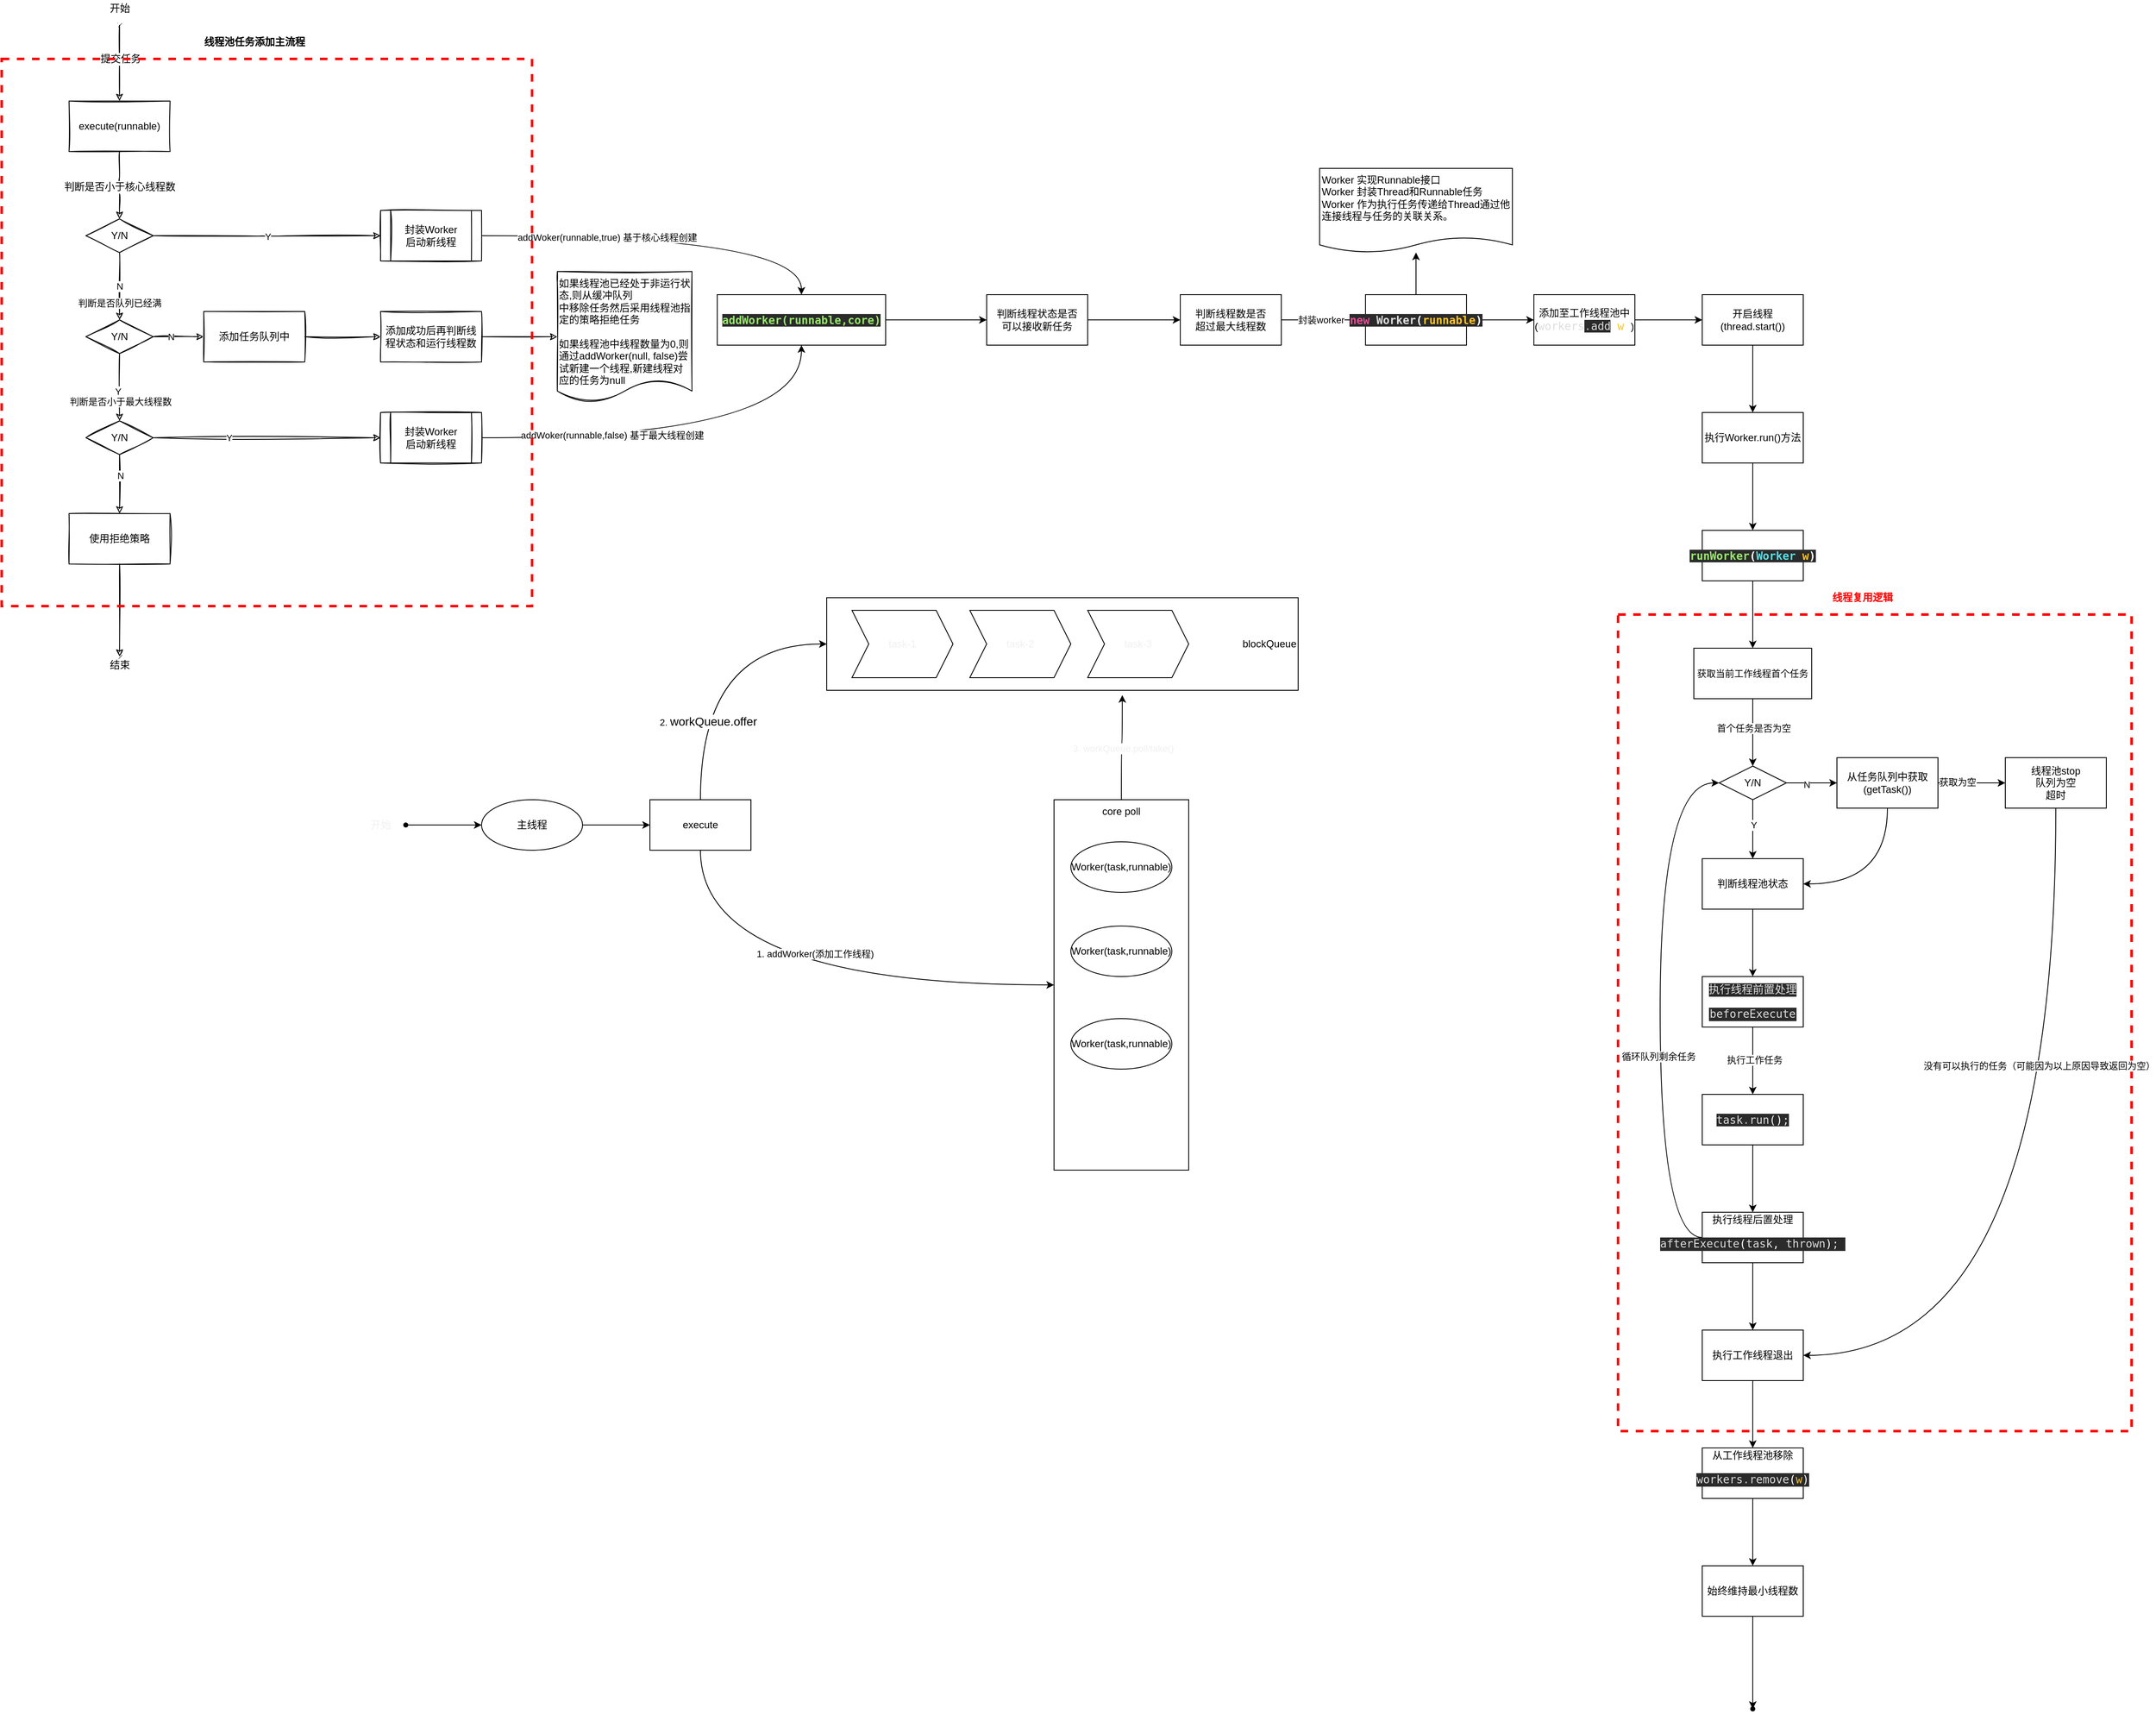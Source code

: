 <mxfile version="14.7.4" type="embed" pages="2"><diagram id="23iRSUPoRavnBvh4doch" name="ThreadPoolExecutor-execute"><mxGraphModel dx="1356" dy="604" grid="1" gridSize="10" guides="1" tooltips="1" connect="1" arrows="1" fold="1" page="1" pageScale="1" pageWidth="827" pageHeight="1169" math="0" shadow="0"><root><mxCell id="0"/><mxCell id="1" parent="0"/><mxCell id="135" value="" style="whiteSpace=wrap;html=1;align=center;verticalAlign=middle;fillColor=none;strokeColor=#FF0000;dashed=1;strokeWidth=3;" parent="1" vertex="1"><mxGeometry x="2080" y="740" width="610" height="970" as="geometry"/></mxCell><mxCell id="4" value="" style="edgeStyle=orthogonalEdgeStyle;orthogonalLoop=1;jettySize=auto;html=1;sketch=1;" parent="1" source="2" target="3" edge="1"><mxGeometry relative="1" as="geometry"/></mxCell><mxCell id="6" value="&lt;span style=&quot;font-size: 12px&quot;&gt;提交任务&lt;/span&gt;" style="edgeLabel;html=1;align=center;verticalAlign=middle;resizable=0;points=[];sketch=1;" parent="4" vertex="1" connectable="0"><mxGeometry x="-0.111" y="1" relative="1" as="geometry"><mxPoint as="offset"/></mxGeometry></mxCell><mxCell id="2" value="" style="shape=waypoint;size=6;pointerEvents=1;points=[];fillColor=none;resizable=0;rotatable=0;perimeter=centerPerimeter;snapToPoint=1;sketch=1;" parent="1" vertex="1"><mxGeometry x="280" y="20" width="40" height="40" as="geometry"/></mxCell><mxCell id="8" value="" style="edgeStyle=orthogonalEdgeStyle;orthogonalLoop=1;jettySize=auto;html=1;sketch=1;" parent="1" source="3" edge="1"><mxGeometry relative="1" as="geometry"><mxPoint x="300" y="270" as="targetPoint"/></mxGeometry></mxCell><mxCell id="15" value="&lt;span style=&quot;font-size: 12px&quot;&gt;判断是否小于&lt;/span&gt;&lt;span style=&quot;font-size: 12px&quot;&gt;核心线程数&lt;/span&gt;" style="edgeLabel;html=1;align=center;verticalAlign=middle;resizable=0;points=[];sketch=1;" parent="8" vertex="1" connectable="0"><mxGeometry x="0.05" y="-1" relative="1" as="geometry"><mxPoint as="offset"/></mxGeometry></mxCell><mxCell id="3" value="execute(runnable)" style="whiteSpace=wrap;html=1;fillColor=none;sketch=1;" parent="1" vertex="1"><mxGeometry x="240" y="130" width="120" height="60" as="geometry"/></mxCell><mxCell id="5" value="开始" style="text;html=1;align=center;verticalAlign=middle;resizable=0;points=[];autosize=1;strokeColor=none;sketch=1;" parent="1" vertex="1"><mxGeometry x="280" y="10" width="40" height="20" as="geometry"/></mxCell><mxCell id="10" value="Y" style="edgeStyle=orthogonalEdgeStyle;orthogonalLoop=1;jettySize=auto;html=1;sketch=1;entryX=0;entryY=0.5;entryDx=0;entryDy=0;" parent="1" target="20" edge="1"><mxGeometry relative="1" as="geometry"><mxPoint x="340" y="290" as="sourcePoint"/><mxPoint x="400" y="290" as="targetPoint"/></mxGeometry></mxCell><mxCell id="13" value="N" style="edgeStyle=orthogonalEdgeStyle;orthogonalLoop=1;jettySize=auto;html=1;sketch=1;" parent="1" source="11" target="12" edge="1"><mxGeometry relative="1" as="geometry"/></mxCell><mxCell id="16" value="判断是否队列已经满" style="edgeLabel;html=1;align=center;verticalAlign=middle;resizable=0;points=[];sketch=1;" parent="13" vertex="1" connectable="0"><mxGeometry x="0.125" y="-2" relative="1" as="geometry"><mxPoint x="2" y="15" as="offset"/></mxGeometry></mxCell><mxCell id="11" value="Y/N" style="rhombus;whiteSpace=wrap;html=1;sketch=1;" parent="1" vertex="1"><mxGeometry x="260" y="270" width="80" height="40" as="geometry"/></mxCell><mxCell id="18" value="" style="edgeStyle=orthogonalEdgeStyle;orthogonalLoop=1;jettySize=auto;html=1;sketch=1;" parent="1" source="12" target="17" edge="1"><mxGeometry relative="1" as="geometry"/></mxCell><mxCell id="19" value="N" style="edgeLabel;html=1;align=center;verticalAlign=middle;resizable=0;points=[];sketch=1;" parent="18" vertex="1" connectable="0"><mxGeometry x="-0.3" relative="1" as="geometry"><mxPoint as="offset"/></mxGeometry></mxCell><mxCell id="28" value="" style="edgeStyle=orthogonalEdgeStyle;orthogonalLoop=1;jettySize=auto;html=1;sketch=1;" parent="1" source="12" target="27" edge="1"><mxGeometry relative="1" as="geometry"/></mxCell><mxCell id="33" value="Y" style="edgeLabel;html=1;align=center;verticalAlign=middle;resizable=0;points=[];sketch=1;" parent="28" vertex="1" connectable="0"><mxGeometry x="0.125" y="-2" relative="1" as="geometry"><mxPoint as="offset"/></mxGeometry></mxCell><mxCell id="34" value="判断是否小于最大线程数" style="edgeLabel;html=1;align=center;verticalAlign=middle;resizable=0;points=[];sketch=1;" parent="28" vertex="1" connectable="0"><mxGeometry x="0.425" y="1" relative="1" as="geometry"><mxPoint as="offset"/></mxGeometry></mxCell><mxCell id="12" value="Y/N" style="rhombus;whiteSpace=wrap;html=1;sketch=1;" parent="1" vertex="1"><mxGeometry x="260" y="390" width="80" height="40" as="geometry"/></mxCell><mxCell id="31" value="" style="edgeStyle=orthogonalEdgeStyle;orthogonalLoop=1;jettySize=auto;html=1;sketch=1;" parent="1" source="17" target="29" edge="1"><mxGeometry relative="1" as="geometry"/></mxCell><mxCell id="17" value="添加任务队列中" style="whiteSpace=wrap;html=1;sketch=1;" parent="1" vertex="1"><mxGeometry x="400" y="380" width="120" height="60" as="geometry"/></mxCell><mxCell id="46" style="edgeStyle=orthogonalEdgeStyle;rounded=0;orthogonalLoop=1;jettySize=auto;html=1;entryX=0.5;entryY=0;entryDx=0;entryDy=0;curved=1;" parent="1" source="20" target="45" edge="1"><mxGeometry relative="1" as="geometry"/></mxCell><mxCell id="48" value="addWoker(runnable,true) 基于核心线程创建" style="edgeLabel;html=1;align=center;verticalAlign=middle;resizable=0;points=[];" parent="46" vertex="1" connectable="0"><mxGeometry x="-0.338" y="-2" relative="1" as="geometry"><mxPoint as="offset"/></mxGeometry></mxCell><mxCell id="20" value="&lt;span&gt;封装Worker&lt;/span&gt;&lt;br&gt;&lt;span&gt;启动新线程&lt;/span&gt;" style="shape=process;whiteSpace=wrap;html=1;backgroundOutline=1;sketch=1;" parent="1" vertex="1"><mxGeometry x="610" y="260" width="120" height="60" as="geometry"/></mxCell><mxCell id="24" value="&lt;div&gt;如果线程池已经处于非运行状态,则从缓冲队列&lt;/div&gt;&lt;div&gt;中移除任务然后采用线程池指定的策略拒绝任务&lt;/div&gt;&lt;div&gt;&lt;br&gt;&lt;/div&gt;&lt;div&gt;如果线程池中线程数量为0,则通过addWorker(null, false)&lt;span&gt;尝试新建一个线程,新建线程对应的任务为null&lt;/span&gt;&lt;/div&gt;" style="shape=document;whiteSpace=wrap;html=1;boundedLbl=1;align=left;verticalAlign=top;size=0.167;sketch=1;" parent="1" vertex="1"><mxGeometry x="820" y="332.5" width="160" height="155" as="geometry"/></mxCell><mxCell id="36" value="" style="edgeStyle=orthogonalEdgeStyle;orthogonalLoop=1;jettySize=auto;html=1;sketch=1;entryX=0;entryY=0.5;entryDx=0;entryDy=0;" parent="1" source="27" target="44" edge="1"><mxGeometry relative="1" as="geometry"><mxPoint x="400" y="530" as="targetPoint"/></mxGeometry></mxCell><mxCell id="37" value="Y" style="edgeLabel;html=1;align=center;verticalAlign=middle;resizable=0;points=[];sketch=1;" parent="36" vertex="1" connectable="0"><mxGeometry x="-0.333" relative="1" as="geometry"><mxPoint as="offset"/></mxGeometry></mxCell><mxCell id="39" value="" style="edgeStyle=orthogonalEdgeStyle;orthogonalLoop=1;jettySize=auto;html=1;sketch=1;" parent="1" source="27" target="38" edge="1"><mxGeometry relative="1" as="geometry"/></mxCell><mxCell id="40" value="N" style="edgeLabel;html=1;align=center;verticalAlign=middle;resizable=0;points=[];sketch=1;" parent="39" vertex="1" connectable="0"><mxGeometry x="-0.286" y="1" relative="1" as="geometry"><mxPoint as="offset"/></mxGeometry></mxCell><mxCell id="27" value="Y/N" style="rhombus;whiteSpace=wrap;html=1;sketch=1;" parent="1" vertex="1"><mxGeometry x="260" y="510" width="80" height="40" as="geometry"/></mxCell><mxCell id="32" style="edgeStyle=orthogonalEdgeStyle;orthogonalLoop=1;jettySize=auto;html=1;entryX=0;entryY=0.5;entryDx=0;entryDy=0;sketch=1;" parent="1" source="29" target="24" edge="1"><mxGeometry relative="1" as="geometry"/></mxCell><mxCell id="29" value="添加成功后再判断线程状态和运行线程数" style="whiteSpace=wrap;html=1;sketch=1;" parent="1" vertex="1"><mxGeometry x="610" y="380" width="120" height="60" as="geometry"/></mxCell><mxCell id="42" value="" style="edgeStyle=orthogonalEdgeStyle;orthogonalLoop=1;jettySize=auto;html=1;sketch=1;" parent="1" source="38" target="41" edge="1"><mxGeometry relative="1" as="geometry"/></mxCell><mxCell id="38" value="使用拒绝策略" style="whiteSpace=wrap;html=1;sketch=1;" parent="1" vertex="1"><mxGeometry x="240" y="620" width="120" height="60" as="geometry"/></mxCell><mxCell id="41" value="" style="shape=waypoint;size=6;pointerEvents=1;points=[];fillColor=#2a2a2a;resizable=0;rotatable=0;perimeter=centerPerimeter;snapToPoint=1;sketch=1;" parent="1" vertex="1"><mxGeometry x="280" y="770" width="40" height="40" as="geometry"/></mxCell><mxCell id="43" value="结束" style="text;html=1;align=center;verticalAlign=middle;resizable=0;points=[];autosize=1;strokeColor=none;sketch=1;" parent="1" vertex="1"><mxGeometry x="280" y="790" width="40" height="20" as="geometry"/></mxCell><mxCell id="47" style="edgeStyle=orthogonalEdgeStyle;curved=1;rounded=0;orthogonalLoop=1;jettySize=auto;html=1;entryX=0.5;entryY=1;entryDx=0;entryDy=0;" parent="1" source="44" target="45" edge="1"><mxGeometry relative="1" as="geometry"/></mxCell><mxCell id="49" value="addWoker(runnable,false) 基于最大线程创建" style="edgeLabel;html=1;align=center;verticalAlign=middle;resizable=0;points=[];" parent="47" vertex="1" connectable="0"><mxGeometry x="-0.367" y="3" relative="1" as="geometry"><mxPoint as="offset"/></mxGeometry></mxCell><mxCell id="44" value="&lt;span style=&quot;&quot;&gt;封装Worker&lt;/span&gt;&lt;br style=&quot;&quot;&gt;&lt;span style=&quot;&quot;&gt;启动新线程&lt;/span&gt;" style="shape=process;whiteSpace=wrap;html=1;backgroundOutline=1;align=center;verticalAlign=middle;sketch=1;" parent="1" vertex="1"><mxGeometry x="610" y="500" width="120" height="60" as="geometry"/></mxCell><mxCell id="51" value="" style="edgeStyle=orthogonalEdgeStyle;curved=1;rounded=0;orthogonalLoop=1;jettySize=auto;html=1;" parent="1" source="45" target="50" edge="1"><mxGeometry relative="1" as="geometry"/></mxCell><mxCell id="45" value="&lt;pre style=&quot;background-color: #2b2b2b ; color: #a9b7c6 ; font-family: &amp;quot;menlo&amp;quot; , monospace ; font-size: 9.8pt&quot;&gt;&lt;span style=&quot;color: #97e76b&quot;&gt;addWorker(runnable,core)&lt;/span&gt;&lt;/pre&gt;" style="whiteSpace=wrap;html=1;fontStyle=1" parent="1" vertex="1"><mxGeometry x="1010" y="360" width="200" height="60" as="geometry"/></mxCell><mxCell id="53" value="" style="edgeStyle=orthogonalEdgeStyle;curved=1;rounded=0;orthogonalLoop=1;jettySize=auto;html=1;" parent="1" source="50" target="52" edge="1"><mxGeometry relative="1" as="geometry"/></mxCell><mxCell id="50" value="判断线程状态是否&lt;br&gt;可以接收新任务" style="whiteSpace=wrap;html=1;" parent="1" vertex="1"><mxGeometry x="1330" y="360" width="120" height="60" as="geometry"/></mxCell><mxCell id="55" value="" style="edgeStyle=orthogonalEdgeStyle;curved=1;rounded=0;orthogonalLoop=1;jettySize=auto;html=1;" parent="1" source="52" target="54" edge="1"><mxGeometry relative="1" as="geometry"/></mxCell><mxCell id="56" value="封装worker" style="edgeLabel;html=1;align=center;verticalAlign=middle;resizable=0;points=[];" parent="55" vertex="1" connectable="0"><mxGeometry x="-0.375" y="-1" relative="1" as="geometry"><mxPoint x="15" y="-1" as="offset"/></mxGeometry></mxCell><mxCell id="52" value="判断线程数是否&lt;br&gt;超过最大线程数" style="whiteSpace=wrap;html=1;" parent="1" vertex="1"><mxGeometry x="1560" y="360" width="120" height="60" as="geometry"/></mxCell><mxCell id="78" value="" style="edgeStyle=orthogonalEdgeStyle;curved=1;rounded=0;orthogonalLoop=1;jettySize=auto;html=1;" parent="1" source="54" target="77" edge="1"><mxGeometry relative="1" as="geometry"/></mxCell><mxCell id="82" value="" style="edgeStyle=orthogonalEdgeStyle;curved=1;rounded=0;orthogonalLoop=1;jettySize=auto;html=1;" parent="1" source="54" target="81" edge="1"><mxGeometry relative="1" as="geometry"/></mxCell><mxCell id="54" value="&lt;pre style=&quot;background-color: #2b2b2b ; color: #a9b7c6 ; font-family: &amp;#34;menlo&amp;#34; , monospace ; font-size: 9.8pt&quot;&gt;&lt;b&gt;&lt;span style=&quot;color: #e84b94&quot;&gt;new &lt;/span&gt;&lt;span style=&quot;color: #dddddd&quot;&gt;Worker&lt;/span&gt;&lt;span style=&quot;color: #ffffff&quot;&gt;(&lt;/span&gt;&lt;span style=&quot;color: #fdc323&quot;&gt;runnable&lt;/span&gt;&lt;span style=&quot;color: #ffffff&quot;&gt;)&lt;/span&gt;&lt;/b&gt;&lt;/pre&gt;" style="whiteSpace=wrap;html=1;" parent="1" vertex="1"><mxGeometry x="1780" y="360" width="120" height="60" as="geometry"/></mxCell><mxCell id="77" value="Worker 实现Runnable接口&lt;br&gt;Worker 封装Thread和Runnable任务&lt;br&gt;Worker 作为执行任务传递给Thread通过他连接线程与任务的关联关系。" style="shape=document;whiteSpace=wrap;html=1;boundedLbl=1;size=0.182;align=left;verticalAlign=top;" parent="1" vertex="1"><mxGeometry x="1725.5" y="210" width="229" height="100" as="geometry"/></mxCell><mxCell id="84" value="" style="edgeStyle=orthogonalEdgeStyle;curved=1;rounded=0;orthogonalLoop=1;jettySize=auto;html=1;" parent="1" source="81" target="83" edge="1"><mxGeometry relative="1" as="geometry"/></mxCell><mxCell id="81" value="添加至工作线程池中&lt;br&gt;(&lt;span style=&quot;font-family: &amp;#34;menlo&amp;#34; , monospace ; font-size: 9.8pt ; color: rgb(221 , 221 , 221)&quot;&gt;workers&lt;/span&gt;&lt;span style=&quot;background-color: rgb(43 , 43 , 43) ; color: rgb(169 , 183 , 198) ; font-family: &amp;#34;menlo&amp;#34; , monospace ; font-size: 9.8pt&quot;&gt;.&lt;/span&gt;&lt;span style=&quot;background-color: rgb(43 , 43 , 43) ; font-family: &amp;#34;menlo&amp;#34; , monospace ; font-size: 9.8pt&quot;&gt;&lt;font color=&quot;#dddddd&quot;&gt;add&lt;/font&gt;&lt;/span&gt;&lt;span style=&quot;font-family: &amp;#34;menlo&amp;#34; , monospace ; font-size: 9.8pt ; color: rgb(255 , 255 , 255)&quot;&gt;(&lt;/span&gt;&lt;span style=&quot;font-family: &amp;#34;menlo&amp;#34; , monospace ; font-size: 9.8pt ; color: rgb(253 , 195 , 35)&quot;&gt;w&lt;/span&gt;&lt;span style=&quot;font-family: &amp;#34;menlo&amp;#34; , monospace ; font-size: 9.8pt ; color: rgb(255 , 255 , 255)&quot;&gt;)&lt;/span&gt;&lt;span&gt;)&lt;/span&gt;" style="whiteSpace=wrap;html=1;" parent="1" vertex="1"><mxGeometry x="1980" y="360" width="120" height="60" as="geometry"/></mxCell><mxCell id="88" value="" style="edgeStyle=orthogonalEdgeStyle;curved=1;rounded=0;orthogonalLoop=1;jettySize=auto;html=1;" parent="1" source="83" target="87" edge="1"><mxGeometry relative="1" as="geometry"/></mxCell><mxCell id="83" value="开启线程(thread.start())" style="whiteSpace=wrap;html=1;" parent="1" vertex="1"><mxGeometry x="2180" y="360" width="120" height="60" as="geometry"/></mxCell><mxCell id="92" value="" style="edgeStyle=orthogonalEdgeStyle;curved=1;rounded=0;orthogonalLoop=1;jettySize=auto;html=1;" parent="1" source="87" target="91" edge="1"><mxGeometry relative="1" as="geometry"/></mxCell><mxCell id="87" value="执行Worker.run()方法" style="whiteSpace=wrap;html=1;" parent="1" vertex="1"><mxGeometry x="2180" y="500" width="120" height="60" as="geometry"/></mxCell><mxCell id="94" value="" style="edgeStyle=orthogonalEdgeStyle;curved=1;rounded=0;orthogonalLoop=1;jettySize=auto;html=1;" parent="1" source="91" target="93" edge="1"><mxGeometry relative="1" as="geometry"/></mxCell><mxCell id="91" value="&lt;pre style=&quot;background-color: #2b2b2b ; color: #a9b7c6 ; font-family: &amp;quot;menlo&amp;quot; , monospace ; font-size: 9.8pt&quot;&gt;&lt;span style=&quot;color: #97e76b&quot;&gt;runWorker&lt;/span&gt;&lt;span style=&quot;color: #ffffff&quot;&gt;(&lt;/span&gt;&lt;span style=&quot;color: #54e0e8&quot;&gt;Worker &lt;/span&gt;&lt;span style=&quot;color: #fdc323&quot;&gt;w&lt;/span&gt;&lt;span style=&quot;color: #ffffff&quot;&gt;)&lt;/span&gt;&lt;/pre&gt;" style="whiteSpace=wrap;html=1;fontStyle=1" parent="1" vertex="1"><mxGeometry x="2180" y="640" width="120" height="60" as="geometry"/></mxCell><mxCell id="97" value="" style="edgeStyle=orthogonalEdgeStyle;curved=1;rounded=0;orthogonalLoop=1;jettySize=auto;html=1;" parent="1" source="93" edge="1"><mxGeometry relative="1" as="geometry"><mxPoint x="2240" y="920" as="targetPoint"/></mxGeometry></mxCell><mxCell id="98" value="首个任务是否为空" style="edgeLabel;html=1;align=center;verticalAlign=middle;resizable=0;points=[];" parent="97" vertex="1" connectable="0"><mxGeometry x="-0.125" y="1" relative="1" as="geometry"><mxPoint as="offset"/></mxGeometry></mxCell><mxCell id="93" value="&lt;span style=&quot;font-size: 11px&quot;&gt;获取当前工作线程首个任务&lt;br&gt;&lt;/span&gt;" style="whiteSpace=wrap;html=1;" parent="1" vertex="1"><mxGeometry x="2170" y="780" width="140" height="60" as="geometry"/></mxCell><mxCell id="103" value="" style="edgeStyle=orthogonalEdgeStyle;curved=1;rounded=0;orthogonalLoop=1;jettySize=auto;html=1;" parent="1" source="101" target="102" edge="1"><mxGeometry relative="1" as="geometry"/></mxCell><mxCell id="108" value="Y" style="edgeLabel;html=1;align=center;verticalAlign=middle;resizable=0;points=[];" parent="103" vertex="1" connectable="0"><mxGeometry x="-0.143" y="1" relative="1" as="geometry"><mxPoint as="offset"/></mxGeometry></mxCell><mxCell id="106" value="" style="edgeStyle=orthogonalEdgeStyle;curved=1;rounded=0;orthogonalLoop=1;jettySize=auto;html=1;" parent="1" source="101" target="105" edge="1"><mxGeometry relative="1" as="geometry"/></mxCell><mxCell id="107" value="N" style="edgeLabel;html=1;align=center;verticalAlign=middle;resizable=0;points=[];" parent="106" vertex="1" connectable="0"><mxGeometry x="-0.2" y="-2" relative="1" as="geometry"><mxPoint as="offset"/></mxGeometry></mxCell><mxCell id="101" value="Y/N" style="rhombus;whiteSpace=wrap;html=1;align=center;verticalAlign=middle;" parent="1" vertex="1"><mxGeometry x="2200" y="920" width="80" height="40" as="geometry"/></mxCell><mxCell id="113" value="" style="edgeStyle=orthogonalEdgeStyle;curved=1;rounded=0;orthogonalLoop=1;jettySize=auto;html=1;" parent="1" source="102" target="112" edge="1"><mxGeometry relative="1" as="geometry"/></mxCell><mxCell id="102" value="判断线程池状态" style="whiteSpace=wrap;html=1;" parent="1" vertex="1"><mxGeometry x="2180" y="1030" width="120" height="60" as="geometry"/></mxCell><mxCell id="111" style="edgeStyle=orthogonalEdgeStyle;curved=1;rounded=0;orthogonalLoop=1;jettySize=auto;html=1;entryX=1;entryY=0.5;entryDx=0;entryDy=0;" parent="1" source="105" target="102" edge="1"><mxGeometry relative="1" as="geometry"><Array as="points"><mxPoint x="2400" y="1060"/></Array></mxGeometry></mxCell><mxCell id="122" value="" style="edgeStyle=orthogonalEdgeStyle;curved=1;rounded=0;orthogonalLoop=1;jettySize=auto;html=1;" parent="1" source="105" target="121" edge="1"><mxGeometry relative="1" as="geometry"/></mxCell><mxCell id="128" value="获取为空" style="edgeLabel;html=1;align=center;verticalAlign=middle;resizable=0;points=[];" parent="122" vertex="1" connectable="0"><mxGeometry x="-0.425" y="1" relative="1" as="geometry"><mxPoint as="offset"/></mxGeometry></mxCell><mxCell id="105" value="从任务队列中获取&lt;br&gt;(getTask())" style="whiteSpace=wrap;html=1;" parent="1" vertex="1"><mxGeometry x="2340" y="910" width="120" height="60" as="geometry"/></mxCell><mxCell id="115" value="" style="edgeStyle=orthogonalEdgeStyle;curved=1;rounded=0;orthogonalLoop=1;jettySize=auto;html=1;" parent="1" source="112" target="114" edge="1"><mxGeometry relative="1" as="geometry"/></mxCell><mxCell id="116" value="执行工作任务" style="edgeLabel;html=1;align=center;verticalAlign=middle;resizable=0;points=[];" parent="115" vertex="1" connectable="0"><mxGeometry x="-0.025" y="2" relative="1" as="geometry"><mxPoint as="offset"/></mxGeometry></mxCell><mxCell id="112" value="&lt;pre style=&quot;background-color: #2b2b2b ; color: #a9b7c6 ; font-family: &amp;#34;menlo&amp;#34; , monospace ; font-size: 9.8pt&quot;&gt;&lt;span style=&quot;color: #dddddd&quot;&gt;执行线程前置处理&lt;/span&gt;&lt;/pre&gt;&lt;pre style=&quot;background-color: #2b2b2b ; color: #a9b7c6 ; font-family: &amp;#34;menlo&amp;#34; , monospace ; font-size: 9.8pt&quot;&gt;&lt;span style=&quot;color: #dddddd&quot;&gt;beforeExecute&lt;/span&gt;&lt;/pre&gt;" style="whiteSpace=wrap;html=1;" parent="1" vertex="1"><mxGeometry x="2180" y="1170" width="120" height="60" as="geometry"/></mxCell><mxCell id="118" value="" style="edgeStyle=orthogonalEdgeStyle;curved=1;rounded=0;orthogonalLoop=1;jettySize=auto;html=1;" parent="1" source="114" target="117" edge="1"><mxGeometry relative="1" as="geometry"/></mxCell><mxCell id="114" value="&lt;pre style=&quot;background-color: #2b2b2b ; color: #a9b7c6 ; font-family: &amp;#34;menlo&amp;#34; , monospace ; font-size: 9.8pt&quot;&gt;&lt;span style=&quot;color: #dddddd&quot;&gt;task&lt;/span&gt;.&lt;span style=&quot;color: #dddddd&quot;&gt;run&lt;/span&gt;&lt;span style=&quot;color: #ffffff&quot;&gt;()&lt;/span&gt;&lt;span style=&quot;color: #dddddd&quot;&gt;;&lt;/span&gt;&lt;/pre&gt;" style="whiteSpace=wrap;html=1;" parent="1" vertex="1"><mxGeometry x="2180" y="1310" width="120" height="60" as="geometry"/></mxCell><mxCell id="119" style="edgeStyle=orthogonalEdgeStyle;curved=1;rounded=0;orthogonalLoop=1;jettySize=auto;html=1;entryX=0;entryY=0.5;entryDx=0;entryDy=0;" parent="1" source="117" target="101" edge="1"><mxGeometry relative="1" as="geometry"><Array as="points"><mxPoint x="2130" y="1480"/><mxPoint x="2130" y="940"/></Array></mxGeometry></mxCell><mxCell id="120" value="循环队列剩余任务" style="edgeLabel;html=1;align=center;verticalAlign=middle;resizable=0;points=[];" parent="119" vertex="1" connectable="0"><mxGeometry x="-0.197" y="2" relative="1" as="geometry"><mxPoint as="offset"/></mxGeometry></mxCell><mxCell id="125" value="" style="edgeStyle=orthogonalEdgeStyle;curved=1;rounded=0;orthogonalLoop=1;jettySize=auto;html=1;" parent="1" source="117" target="124" edge="1"><mxGeometry relative="1" as="geometry"/></mxCell><mxCell id="117" value="执行线程后置处理&lt;br&gt;&lt;pre style=&quot;background-color: #2b2b2b ; color: #a9b7c6 ; font-family: &amp;#34;menlo&amp;#34; , monospace ; font-size: 9.8pt&quot;&gt;&lt;span style=&quot;color: #dddddd&quot;&gt;afterExecute&lt;/span&gt;&lt;span style=&quot;color: #ffffff&quot;&gt;(&lt;/span&gt;&lt;span style=&quot;color: #dddddd&quot;&gt;task&lt;/span&gt;&lt;span style=&quot;color: #ffffff&quot;&gt;, &lt;/span&gt;&lt;span style=&quot;color: #dddddd&quot;&gt;thrown&lt;/span&gt;&lt;span style=&quot;color: #ffffff&quot;&gt;)&lt;/span&gt;&lt;span style=&quot;color: #dddddd&quot;&gt;; &lt;/span&gt;&lt;/pre&gt;" style="whiteSpace=wrap;html=1;" parent="1" vertex="1"><mxGeometry x="2180" y="1450" width="120" height="60" as="geometry"/></mxCell><mxCell id="126" style="edgeStyle=orthogonalEdgeStyle;curved=1;rounded=0;orthogonalLoop=1;jettySize=auto;html=1;entryX=1;entryY=0.5;entryDx=0;entryDy=0;exitX=0.5;exitY=1;exitDx=0;exitDy=0;" parent="1" source="121" target="124" edge="1"><mxGeometry relative="1" as="geometry"/></mxCell><mxCell id="127" value="没有可以执行的任务（可能因为以上原因导致返回为空）" style="edgeLabel;html=1;align=center;verticalAlign=middle;resizable=0;points=[];" parent="126" vertex="1" connectable="0"><mxGeometry x="-0.356" y="-20" relative="1" as="geometry"><mxPoint as="offset"/></mxGeometry></mxCell><mxCell id="121" value="线程池stop&lt;br&gt;队列为空&lt;br&gt;超时" style="whiteSpace=wrap;html=1;" parent="1" vertex="1"><mxGeometry x="2540" y="910" width="120" height="60" as="geometry"/></mxCell><mxCell id="130" value="" style="edgeStyle=orthogonalEdgeStyle;curved=1;rounded=0;orthogonalLoop=1;jettySize=auto;html=1;" parent="1" source="124" target="129" edge="1"><mxGeometry relative="1" as="geometry"/></mxCell><mxCell id="124" value="执行工作线程退出" style="whiteSpace=wrap;html=1;" parent="1" vertex="1"><mxGeometry x="2180" y="1590" width="120" height="60" as="geometry"/></mxCell><mxCell id="132" value="" style="edgeStyle=orthogonalEdgeStyle;curved=1;rounded=0;orthogonalLoop=1;jettySize=auto;html=1;" parent="1" source="129" target="131" edge="1"><mxGeometry relative="1" as="geometry"/></mxCell><mxCell id="129" value="从工作线程池移除&lt;br&gt;&lt;pre style=&quot;background-color: #2b2b2b ; color: #a9b7c6 ; font-family: &amp;#34;menlo&amp;#34; , monospace ; font-size: 9.8pt&quot;&gt;&lt;span style=&quot;color: #dddddd&quot;&gt;workers&lt;/span&gt;.&lt;span style=&quot;color: #dddddd&quot;&gt;remove&lt;/span&gt;&lt;span style=&quot;color: #ffffff&quot;&gt;(&lt;/span&gt;&lt;span style=&quot;color: #fdc323&quot;&gt;w&lt;/span&gt;&lt;span style=&quot;color: #ffffff&quot;&gt;)&lt;/span&gt;&lt;/pre&gt;" style="whiteSpace=wrap;html=1;" parent="1" vertex="1"><mxGeometry x="2180" y="1730" width="120" height="60" as="geometry"/></mxCell><mxCell id="134" value="" style="edgeStyle=orthogonalEdgeStyle;curved=1;rounded=0;orthogonalLoop=1;jettySize=auto;html=1;" parent="1" source="131" target="133" edge="1"><mxGeometry relative="1" as="geometry"/></mxCell><mxCell id="131" value="始终维持最小线程数" style="whiteSpace=wrap;html=1;" parent="1" vertex="1"><mxGeometry x="2180" y="1870" width="120" height="60" as="geometry"/></mxCell><mxCell id="133" value="" style="shape=waypoint;size=6;pointerEvents=1;points=[];fillColor=#2a2a2a;resizable=0;rotatable=0;perimeter=centerPerimeter;snapToPoint=1;" parent="1" vertex="1"><mxGeometry x="2220" y="2020" width="40" height="40" as="geometry"/></mxCell><mxCell id="136" value="&lt;b&gt;&lt;font color=&quot;#ff0000&quot;&gt;线程复用逻辑&lt;/font&gt;&lt;/b&gt;" style="text;html=1;align=center;verticalAlign=middle;resizable=0;points=[];autosize=1;strokeColor=none;" parent="1" vertex="1"><mxGeometry x="2325" y="710" width="90" height="20" as="geometry"/></mxCell><mxCell id="137" value="" style="whiteSpace=wrap;html=1;align=center;verticalAlign=middle;fillColor=none;strokeColor=#FF0000;dashed=1;strokeWidth=3;" parent="1" vertex="1"><mxGeometry x="160" y="80" width="630" height="650" as="geometry"/></mxCell><mxCell id="138" value="&lt;b&gt;线程池任务添加主流程&lt;/b&gt;" style="text;html=1;align=center;verticalAlign=middle;resizable=0;points=[];autosize=1;strokeColor=none;" parent="1" vertex="1"><mxGeometry x="390" y="50" width="140" height="20" as="geometry"/></mxCell><mxCell id="141" value="" style="edgeStyle=orthogonalEdgeStyle;rounded=0;orthogonalLoop=1;jettySize=auto;html=1;" parent="1" source="139" target="140" edge="1"><mxGeometry relative="1" as="geometry"/></mxCell><mxCell id="139" value="主线程" style="ellipse;whiteSpace=wrap;html=1;" parent="1" vertex="1"><mxGeometry x="730" y="960" width="120" height="60" as="geometry"/></mxCell><mxCell id="146" style="edgeStyle=orthogonalEdgeStyle;rounded=0;orthogonalLoop=1;jettySize=auto;html=1;entryX=0;entryY=0.5;entryDx=0;entryDy=0;curved=1;exitX=0.5;exitY=1;exitDx=0;exitDy=0;" parent="1" source="140" target="142" edge="1"><mxGeometry relative="1" as="geometry"><Array as="points"><mxPoint x="990" y="1180"/></Array></mxGeometry></mxCell><mxCell id="147" value="1. addWorker(添加工作线程)" style="edgeLabel;html=1;align=center;verticalAlign=middle;resizable=0;points=[];" parent="146" vertex="1" connectable="0"><mxGeometry x="0.02" y="37" relative="1" as="geometry"><mxPoint as="offset"/></mxGeometry></mxCell><mxCell id="149" style="edgeStyle=orthogonalEdgeStyle;curved=1;rounded=0;orthogonalLoop=1;jettySize=auto;html=1;entryX=0;entryY=0.5;entryDx=0;entryDy=0;" parent="1" source="140" target="148" edge="1"><mxGeometry relative="1" as="geometry"><Array as="points"><mxPoint x="990" y="775"/></Array></mxGeometry></mxCell><mxCell id="150" value="2.&amp;nbsp;&lt;span style=&quot;font-size: 14px;&quot;&gt;workQueue.offer&lt;/span&gt;" style="edgeLabel;html=1;align=center;verticalAlign=middle;resizable=0;points=[];" parent="149" vertex="1" connectable="0"><mxGeometry x="-0.445" y="-9" relative="1" as="geometry"><mxPoint as="offset"/></mxGeometry></mxCell><mxCell id="140" value="execute" style="whiteSpace=wrap;html=1;" parent="1" vertex="1"><mxGeometry x="930" y="960" width="120" height="60" as="geometry"/></mxCell><mxCell id="154" style="edgeStyle=orthogonalEdgeStyle;curved=1;rounded=0;orthogonalLoop=1;jettySize=auto;html=1;fontColor=#f0f0f0;entryX=0.627;entryY=1.052;entryDx=0;entryDy=0;entryPerimeter=0;" parent="1" source="142" target="148" edge="1"><mxGeometry relative="1" as="geometry"/></mxCell><mxCell id="155" value="3. workQueue.poll/take()" style="edgeLabel;html=1;align=center;verticalAlign=middle;resizable=0;points=[];fontColor=#f0f0f0;" parent="154" vertex="1" connectable="0"><mxGeometry x="-0.016" y="-2" relative="1" as="geometry"><mxPoint as="offset"/></mxGeometry></mxCell><mxCell id="142" value="core poll" style="whiteSpace=wrap;html=1;verticalAlign=top;" parent="1" vertex="1"><mxGeometry x="1410" y="960" width="160" height="440" as="geometry"/></mxCell><mxCell id="143" value="Worker(task,runnable)" style="ellipse;whiteSpace=wrap;html=1;" parent="1" vertex="1"><mxGeometry x="1430" y="1010" width="120" height="60" as="geometry"/></mxCell><mxCell id="144" value="Worker(task,runnable)" style="ellipse;whiteSpace=wrap;html=1;" parent="1" vertex="1"><mxGeometry x="1430" y="1110" width="120" height="60" as="geometry"/></mxCell><mxCell id="145" value="Worker(task,runnable)" style="ellipse;whiteSpace=wrap;html=1;" parent="1" vertex="1"><mxGeometry x="1430" y="1220" width="120" height="60" as="geometry"/></mxCell><mxCell id="148" value="blockQueue" style="whiteSpace=wrap;html=1;align=right;" parent="1" vertex="1"><mxGeometry x="1140" y="720" width="560" height="110" as="geometry"/></mxCell><mxCell id="151" value="task-1" style="shape=step;perimeter=stepPerimeter;whiteSpace=wrap;html=1;fixedSize=1;fontColor=#f0f0f0;" parent="1" vertex="1"><mxGeometry x="1170" y="735" width="120" height="80" as="geometry"/></mxCell><mxCell id="152" value="task-2" style="shape=step;perimeter=stepPerimeter;whiteSpace=wrap;html=1;fixedSize=1;fontColor=#f0f0f0;" parent="1" vertex="1"><mxGeometry x="1310" y="735" width="120" height="80" as="geometry"/></mxCell><mxCell id="153" value="task-3" style="shape=step;perimeter=stepPerimeter;whiteSpace=wrap;html=1;fixedSize=1;fontColor=#f0f0f0;" parent="1" vertex="1"><mxGeometry x="1450" y="735" width="120" height="80" as="geometry"/></mxCell><mxCell id="157" style="edgeStyle=orthogonalEdgeStyle;curved=1;rounded=0;orthogonalLoop=1;jettySize=auto;html=1;entryX=0;entryY=0.5;entryDx=0;entryDy=0;fontColor=#f0f0f0;" parent="1" source="156" target="139" edge="1"><mxGeometry relative="1" as="geometry"/></mxCell><mxCell id="156" value="" style="shape=waypoint;sketch=0;size=6;pointerEvents=1;points=[];fillColor=none;resizable=0;rotatable=0;perimeter=centerPerimeter;snapToPoint=1;fontColor=#f0f0f0;align=right;verticalAlign=top;" parent="1" vertex="1"><mxGeometry x="620" y="970" width="40" height="40" as="geometry"/></mxCell><mxCell id="158" value="&lt;span&gt;开始&lt;/span&gt;" style="text;html=1;align=center;verticalAlign=middle;resizable=0;points=[];autosize=1;strokeColor=none;fontColor=#f0f0f0;" parent="1" vertex="1"><mxGeometry x="590" y="980" width="40" height="20" as="geometry"/></mxCell></root></mxGraphModel></diagram><diagram id="mcGFQGTBbwnMyMKNfAcp" name="AQS(Exclude+Condition)"><mxGraphModel dx="2206" dy="604" grid="1" gridSize="10" guides="1" tooltips="1" connect="1" arrows="1" fold="1" page="1" pageScale="1" pageWidth="850" pageHeight="1100" math="0" shadow="0"><root><mxCell id="CqpKU-a3tO_jiACDVcot-0"/><mxCell id="CqpKU-a3tO_jiACDVcot-1" parent="CqpKU-a3tO_jiACDVcot-0"/><mxCell id="j-NlaD5QjTGuLUv5OBM--4" value="" style="edgeStyle=orthogonalEdgeStyle;rounded=0;orthogonalLoop=1;jettySize=auto;sketch=1;labelBackgroundColor=none;html=1;labelBorderColor=none;" parent="CqpKU-a3tO_jiACDVcot-1" source="j-NlaD5QjTGuLUv5OBM--0" target="j-NlaD5QjTGuLUv5OBM--3" edge="1"><mxGeometry relative="1" as="geometry"/></mxCell><mxCell id="j-NlaD5QjTGuLUv5OBM--0" value="" style="shape=waypoint;size=6;pointerEvents=1;points=[];fillColor=none;resizable=0;rotatable=0;perimeter=centerPerimeter;snapToPoint=1;sketch=1;labelBackgroundColor=none;html=1;labelBorderColor=none;" parent="CqpKU-a3tO_jiACDVcot-1" vertex="1"><mxGeometry x="-290" y="110" width="40" height="40" as="geometry"/></mxCell><mxCell id="j-NlaD5QjTGuLUv5OBM--2" value="获取锁(&lt;font color=&quot;#ff0000&quot;&gt;lock&lt;/font&gt;)" style="text;align=center;verticalAlign=middle;resizable=0;points=[];autosize=1;strokeColor=none;sketch=1;labelBackgroundColor=none;html=1;labelBorderColor=none;" parent="CqpKU-a3tO_jiACDVcot-1" vertex="1"><mxGeometry x="-310" y="90" width="80" height="20" as="geometry"/></mxCell><mxCell id="j-NlaD5QjTGuLUv5OBM--6" value="" style="edgeStyle=orthogonalEdgeStyle;rounded=0;orthogonalLoop=1;jettySize=auto;sketch=1;labelBackgroundColor=none;html=1;labelBorderColor=none;" parent="CqpKU-a3tO_jiACDVcot-1" source="j-NlaD5QjTGuLUv5OBM--3" target="j-NlaD5QjTGuLUv5OBM--5" edge="1"><mxGeometry relative="1" as="geometry"/></mxCell><mxCell id="j-NlaD5QjTGuLUv5OBM--3" value="acquire(int arg)" style="fillColor=none;labelBackgroundColor=none;sketch=1;html=1;labelBorderColor=none;" parent="CqpKU-a3tO_jiACDVcot-1" vertex="1"><mxGeometry x="-330" y="220" width="120" height="60" as="geometry"/></mxCell><mxCell id="j-NlaD5QjTGuLUv5OBM--8" value="" style="edgeStyle=orthogonalEdgeStyle;rounded=0;orthogonalLoop=1;jettySize=auto;sketch=1;labelBackgroundColor=none;html=1;labelBorderColor=none;strokeColor=#FF0000;" parent="CqpKU-a3tO_jiACDVcot-1" source="j-NlaD5QjTGuLUv5OBM--5" edge="1"><mxGeometry relative="1" as="geometry"><mxPoint x="-410" y="390" as="targetPoint"/></mxGeometry></mxCell><mxCell id="j-NlaD5QjTGuLUv5OBM--19" value="" style="edgeStyle=orthogonalEdgeStyle;rounded=0;orthogonalLoop=1;jettySize=auto;sketch=1;labelBackgroundColor=none;html=1;labelBorderColor=none;" parent="CqpKU-a3tO_jiACDVcot-1" source="j-NlaD5QjTGuLUv5OBM--5" target="j-NlaD5QjTGuLUv5OBM--18" edge="1"><mxGeometry relative="1" as="geometry"/></mxCell><mxCell id="j-NlaD5QjTGuLUv5OBM--30" value="获取锁失败，进入虚拟队列" style="edgeLabel;align=center;verticalAlign=middle;resizable=0;points=[];sketch=1;labelBackgroundColor=none;html=1;labelBorderColor=none;" parent="j-NlaD5QjTGuLUv5OBM--19" vertex="1" connectable="0"><mxGeometry x="-0.025" y="-2" relative="1" as="geometry"><mxPoint as="offset"/></mxGeometry></mxCell><mxCell id="jW1Qny5V6F_pNRd8-5hc-57" value="" style="edgeStyle=orthogonalEdgeStyle;curved=1;rounded=0;orthogonalLoop=1;jettySize=auto;entryX=0;entryY=0.4;entryDx=0;entryDy=0;entryPerimeter=0;labelBackgroundColor=none;html=1;labelBorderColor=none;strokeColor=#FF0000;" parent="CqpKU-a3tO_jiACDVcot-1" source="j-NlaD5QjTGuLUv5OBM--5" target="Fp-iSc_LTUSIi2IWBk_V-24" edge="1"><mxGeometry relative="1" as="geometry"><Array as="points"><mxPoint x="-21" y="390"/><mxPoint x="-21" y="308"/></Array></mxGeometry></mxCell><mxCell id="jW1Qny5V6F_pNRd8-5hc-58" value="cas + 1" style="edgeLabel;align=center;verticalAlign=middle;resizable=0;points=[];labelBackgroundColor=none;html=1;labelBorderColor=none;" parent="jW1Qny5V6F_pNRd8-5hc-57" vertex="1" connectable="0"><mxGeometry x="-0.332" y="11" relative="1" as="geometry"><mxPoint as="offset"/></mxGeometry></mxCell><mxCell id="j-NlaD5QjTGuLUv5OBM--5" value="tryAcquire(int acquires)&lt;br&gt;获取锁" style="fillColor=none;labelBackgroundColor=none;sketch=1;html=1;labelBorderColor=none;strokeColor=#FF0000;" parent="CqpKU-a3tO_jiACDVcot-1" vertex="1"><mxGeometry x="-328" y="360" width="116" height="60" as="geometry"/></mxCell><mxCell id="j-NlaD5QjTGuLUv5OBM--11" value="判断锁状态" style="edgeStyle=orthogonalEdgeStyle;rounded=0;orthogonalLoop=1;jettySize=auto;sketch=1;labelBackgroundColor=none;html=1;labelBorderColor=none;strokeColor=#FF0000;" parent="CqpKU-a3tO_jiACDVcot-1" source="j-NlaD5QjTGuLUv5OBM--9" target="j-NlaD5QjTGuLUv5OBM--10" edge="1"><mxGeometry relative="1" as="geometry"/></mxCell><mxCell id="j-NlaD5QjTGuLUv5OBM--9" value="tryAcquire(acquires)&lt;br&gt;模板方法实现逻辑" style="labelBackgroundColor=none;align=center;verticalAlign=middle;sketch=1;html=1;labelBorderColor=none;strokeColor=#FF0000;" parent="CqpKU-a3tO_jiACDVcot-1" vertex="1"><mxGeometry x="-530" y="360" width="120" height="60" as="geometry"/></mxCell><mxCell id="j-NlaD5QjTGuLUv5OBM--13" value="" style="edgeStyle=orthogonalEdgeStyle;rounded=0;orthogonalLoop=1;jettySize=auto;sketch=1;labelBackgroundColor=none;html=1;labelBorderColor=none;" parent="CqpKU-a3tO_jiACDVcot-1" source="j-NlaD5QjTGuLUv5OBM--10" target="j-NlaD5QjTGuLUv5OBM--12" edge="1"><mxGeometry relative="1" as="geometry"/></mxCell><mxCell id="j-NlaD5QjTGuLUv5OBM--17" value="N" style="edgeLabel;align=center;verticalAlign=middle;resizable=0;points=[];sketch=1;labelBackgroundColor=none;html=1;labelBorderColor=none;" parent="j-NlaD5QjTGuLUv5OBM--13" vertex="1" connectable="0"><mxGeometry y="3" relative="1" as="geometry"><mxPoint as="offset"/></mxGeometry></mxCell><mxCell id="j-NlaD5QjTGuLUv5OBM--15" value="" style="edgeStyle=orthogonalEdgeStyle;rounded=0;orthogonalLoop=1;jettySize=auto;sketch=1;labelBackgroundColor=none;html=1;labelBorderColor=none;strokeColor=#FF0000;" parent="CqpKU-a3tO_jiACDVcot-1" source="j-NlaD5QjTGuLUv5OBM--10" target="j-NlaD5QjTGuLUv5OBM--14" edge="1"><mxGeometry relative="1" as="geometry"/></mxCell><mxCell id="j-NlaD5QjTGuLUv5OBM--16" value="Y" style="edgeLabel;align=center;verticalAlign=middle;resizable=0;points=[];sketch=1;labelBackgroundColor=none;html=1;labelBorderColor=none;" parent="j-NlaD5QjTGuLUv5OBM--15" vertex="1" connectable="0"><mxGeometry x="0.029" y="3" relative="1" as="geometry"><mxPoint as="offset"/></mxGeometry></mxCell><mxCell id="j-NlaD5QjTGuLUv5OBM--10" value="status=0" style="rhombus;sketch=1;labelBackgroundColor=none;html=1;labelBorderColor=none;" parent="CqpKU-a3tO_jiACDVcot-1" vertex="1"><mxGeometry x="-710" y="370" width="80" height="40" as="geometry"/></mxCell><mxCell id="j-NlaD5QjTGuLUv5OBM--12" value="1.判断当前线程占用?&lt;br&gt;2.增加锁的占用次数&lt;br&gt;(所以是重入锁)" style="sketch=1;labelBackgroundColor=none;html=1;labelBorderColor=none;" parent="CqpKU-a3tO_jiACDVcot-1" vertex="1"><mxGeometry x="-730" y="480" width="120" height="60" as="geometry"/></mxCell><mxCell id="j-NlaD5QjTGuLUv5OBM--14" value="1.判断是否队列第一?&lt;br&gt;2.volatile+CAS?&lt;br&gt;3.设置占用锁(2成功)&amp;nbsp;" style="sketch=1;labelBackgroundColor=none;html=1;labelBorderColor=none;" parent="CqpKU-a3tO_jiACDVcot-1" vertex="1"><mxGeometry x="-730" y="240" width="120" height="60" as="geometry"/></mxCell><mxCell id="j-NlaD5QjTGuLUv5OBM--21" value="" style="edgeStyle=orthogonalEdgeStyle;rounded=0;orthogonalLoop=1;jettySize=auto;sketch=1;labelBackgroundColor=none;html=1;labelBorderColor=none;" parent="CqpKU-a3tO_jiACDVcot-1" source="j-NlaD5QjTGuLUv5OBM--18" target="j-NlaD5QjTGuLUv5OBM--20" edge="1"><mxGeometry relative="1" as="geometry"/></mxCell><mxCell id="QfQNJ6-P8okqvq2IUeYL-0" value="创建node+竞争tail+入队" style="edgeLabel;align=center;verticalAlign=middle;resizable=0;points=[];sketch=1;labelBackgroundColor=none;html=1;labelBorderColor=none;" parent="j-NlaD5QjTGuLUv5OBM--21" vertex="1" connectable="0"><mxGeometry x="-0.225" y="4" relative="1" as="geometry"><mxPoint as="offset"/></mxGeometry></mxCell><mxCell id="j-NlaD5QjTGuLUv5OBM--18" value="addWaiter(Node.EXCLUSIVE)" style="fillColor=none;sketch=1;labelBackgroundColor=none;html=1;labelBorderColor=none;" parent="CqpKU-a3tO_jiACDVcot-1" vertex="1"><mxGeometry x="-330" y="500" width="120" height="60" as="geometry"/></mxCell><mxCell id="QfQNJ6-P8okqvq2IUeYL-2" value="" style="edgeStyle=orthogonalEdgeStyle;rounded=0;orthogonalLoop=1;jettySize=auto;sketch=1;labelBackgroundColor=none;html=1;labelBorderColor=none;" parent="CqpKU-a3tO_jiACDVcot-1" source="j-NlaD5QjTGuLUv5OBM--20" target="QfQNJ6-P8okqvq2IUeYL-1" edge="1"><mxGeometry relative="1" as="geometry"/></mxCell><mxCell id="QfQNJ6-P8okqvq2IUeYL-3" value="自旋获取锁" style="edgeLabel;align=center;verticalAlign=middle;resizable=0;points=[];sketch=1;labelBackgroundColor=none;html=1;labelBorderColor=none;" parent="QfQNJ6-P8okqvq2IUeYL-2" vertex="1" connectable="0"><mxGeometry x="0.025" relative="1" as="geometry"><mxPoint as="offset"/></mxGeometry></mxCell><mxCell id="j-NlaD5QjTGuLUv5OBM--20" value="1.创建Node节点&lt;br&gt;2.CAS竞争tail变量&lt;br&gt;3.构建虚拟队列&lt;br&gt;" style="fillColor=none;labelBackgroundColor=none;sketch=1;html=1;labelBorderColor=none;" parent="CqpKU-a3tO_jiACDVcot-1" vertex="1"><mxGeometry x="-330" y="640" width="120" height="60" as="geometry"/></mxCell><mxCell id="QfQNJ6-P8okqvq2IUeYL-5" value="" style="edgeStyle=orthogonalEdgeStyle;rounded=0;orthogonalLoop=1;jettySize=auto;sketch=1;labelBackgroundColor=none;html=1;labelBorderColor=none;strokeColor=#FF0000;" parent="CqpKU-a3tO_jiACDVcot-1" target="QfQNJ6-P8okqvq2IUeYL-4" edge="1"><mxGeometry relative="1" as="geometry"><mxPoint x="-272" y="980" as="sourcePoint"/></mxGeometry></mxCell><mxCell id="QfQNJ6-P8okqvq2IUeYL-6" value="重新获取失败&lt;br&gt;阻塞当前线程，同时唤醒将从此继续执行" style="edgeLabel;align=center;verticalAlign=middle;resizable=0;points=[];sketch=1;labelBackgroundColor=none;html=1;labelBorderColor=none;" parent="QfQNJ6-P8okqvq2IUeYL-5" vertex="1" connectable="0"><mxGeometry x="-0.075" relative="1" as="geometry"><mxPoint as="offset"/></mxGeometry></mxCell><mxCell id="QfQNJ6-P8okqvq2IUeYL-13" value="判断当前节点的pre节点是否是head节点 ？" style="edgeStyle=orthogonalEdgeStyle;curved=1;rounded=0;orthogonalLoop=1;jettySize=auto;dashed=1;strokeColor=#FF0000;sketch=1;labelBackgroundColor=none;html=1;labelBorderColor=none;" parent="CqpKU-a3tO_jiACDVcot-1" source="QfQNJ6-P8okqvq2IUeYL-1" target="QfQNJ6-P8okqvq2IUeYL-12" edge="1"><mxGeometry relative="1" as="geometry"/></mxCell><mxCell id="QfQNJ6-P8okqvq2IUeYL-1" value="acquireQueued" style="fillColor=none;sketch=1;labelBackgroundColor=none;html=1;labelBorderColor=none;strokeColor=#FF0000;" parent="CqpKU-a3tO_jiACDVcot-1" vertex="1"><mxGeometry x="-330" y="780" width="120" height="60" as="geometry"/></mxCell><mxCell id="QfQNJ6-P8okqvq2IUeYL-8" value="" style="edgeStyle=orthogonalEdgeStyle;rounded=0;orthogonalLoop=1;jettySize=auto;elbow=vertical;curved=1;sketch=1;labelBackgroundColor=none;html=1;labelBorderColor=none;strokeColor=#FF0000;" parent="CqpKU-a3tO_jiACDVcot-1" source="QfQNJ6-P8okqvq2IUeYL-4" target="QfQNJ6-P8okqvq2IUeYL-7" edge="1"><mxGeometry relative="1" as="geometry"/></mxCell><mxCell id="QfQNJ6-P8okqvq2IUeYL-9" value="检查唤醒后的线程状态是否正常" style="edgeLabel;align=center;verticalAlign=middle;resizable=0;points=[];sketch=1;labelBackgroundColor=none;html=1;labelBorderColor=none;" parent="QfQNJ6-P8okqvq2IUeYL-8" vertex="1" connectable="0"><mxGeometry x="0.025" y="-1" relative="1" as="geometry"><mxPoint as="offset"/></mxGeometry></mxCell><mxCell id="QfQNJ6-P8okqvq2IUeYL-4" value="LockSupport.park(this);" style="fillColor=none;sketch=1;labelBackgroundColor=none;html=1;labelBorderColor=none;strokeColor=#FF0000;" parent="CqpKU-a3tO_jiACDVcot-1" vertex="1"><mxGeometry x="-332" y="1060" width="120" height="60" as="geometry"/></mxCell><mxCell id="QfQNJ6-P8okqvq2IUeYL-15" value="" style="edgeStyle=orthogonalEdgeStyle;curved=1;rounded=0;orthogonalLoop=1;jettySize=auto;entryX=1;entryY=0.5;entryDx=0;entryDy=0;dashed=1;strokeColor=#FF0000;sketch=1;labelBackgroundColor=none;html=1;labelBorderColor=none;" parent="CqpKU-a3tO_jiACDVcot-1" source="QfQNJ6-P8okqvq2IUeYL-7" target="QfQNJ6-P8okqvq2IUeYL-1" edge="1"><mxGeometry relative="1" as="geometry"><Array as="points"><mxPoint x="-150" y="1230"/><mxPoint x="-150" y="810"/></Array></mxGeometry></mxCell><mxCell id="QfQNJ6-P8okqvq2IUeYL-16" value="for(;;)" style="edgeLabel;align=center;verticalAlign=middle;resizable=0;points=[];sketch=1;labelBackgroundColor=none;html=1;labelBorderColor=none;" parent="QfQNJ6-P8okqvq2IUeYL-15" vertex="1" connectable="0"><mxGeometry x="0.122" y="-1" relative="1" as="geometry"><mxPoint as="offset"/></mxGeometry></mxCell><mxCell id="QfQNJ6-P8okqvq2IUeYL-7" value="Thread.interrupted();" style="fillColor=none;sketch=1;labelBackgroundColor=none;html=1;labelBorderColor=none;strokeColor=#FF0000;" parent="CqpKU-a3tO_jiACDVcot-1" vertex="1"><mxGeometry x="-332" y="1200" width="120" height="60" as="geometry"/></mxCell><mxCell id="QfQNJ6-P8okqvq2IUeYL-11" value="此处唤醒" style="shape=singleArrow;arrowWidth=0.4;arrowSize=0.4;dashed=1;labelBackgroundColor=none;strokeColor=#FF0000;align=center;verticalAlign=middle;sketch=1;html=1;labelBorderColor=none;" parent="CqpKU-a3tO_jiACDVcot-1" vertex="1"><mxGeometry x="-452" y="1060" width="80" height="60" as="geometry"/></mxCell><mxCell id="eKz_uQq7wiBmLRdJBDyf-1" value="" style="edgeStyle=orthogonalEdgeStyle;curved=1;rounded=0;orthogonalLoop=1;jettySize=auto;dashed=1;strokeColor=#FF0000;sketch=1;labelBackgroundColor=none;html=1;labelBorderColor=none;" parent="CqpKU-a3tO_jiACDVcot-1" source="QfQNJ6-P8okqvq2IUeYL-12" target="eKz_uQq7wiBmLRdJBDyf-0" edge="1"><mxGeometry relative="1" as="geometry"/></mxCell><mxCell id="eKz_uQq7wiBmLRdJBDyf-2" value="重新获取成功" style="edgeLabel;align=center;verticalAlign=middle;resizable=0;points=[];sketch=1;labelBackgroundColor=none;html=1;labelBorderColor=none;" parent="eKz_uQq7wiBmLRdJBDyf-1" vertex="1" connectable="0"><mxGeometry x="-0.425" y="2" relative="1" as="geometry"><mxPoint x="-7" y="-2" as="offset"/></mxGeometry></mxCell><mxCell id="QfQNJ6-P8okqvq2IUeYL-12" value="是,就进行锁重新获取" style="fillColor=none;sketch=1;labelBackgroundColor=none;html=1;labelBorderColor=none;strokeColor=#FF0000;" parent="CqpKU-a3tO_jiACDVcot-1" vertex="1"><mxGeometry x="-330" y="920" width="120" height="60" as="geometry"/></mxCell><mxCell id="Fp-iSc_LTUSIi2IWBk_V-21" value="" style="edgeStyle=orthogonalEdgeStyle;rounded=0;orthogonalLoop=1;jettySize=auto;labelBackgroundColor=none;html=1;labelBorderColor=none;strokeColor=#FF0000;" parent="CqpKU-a3tO_jiACDVcot-1" source="eKz_uQq7wiBmLRdJBDyf-0" target="Fp-iSc_LTUSIi2IWBk_V-20" edge="1"><mxGeometry relative="1" as="geometry"/></mxCell><mxCell id="eKz_uQq7wiBmLRdJBDyf-0" value="替换head节点&lt;br&gt;" style="fillColor=none;sketch=1;labelBackgroundColor=none;html=1;labelBorderColor=none;strokeColor=#FF0000;" parent="CqpKU-a3tO_jiACDVcot-1" vertex="1"><mxGeometry x="-550" y="920" width="120" height="60" as="geometry"/></mxCell><mxCell id="nEbmCZ5TSkrGRWN7AXz7-0" value="释放锁(&lt;font color=&quot;#ff0000&quot;&gt;unlock&lt;/font&gt;)" style="text;align=center;verticalAlign=middle;resizable=0;points=[];autosize=1;strokeColor=none;labelBackgroundColor=none;html=1;labelBorderColor=none;" parent="CqpKU-a3tO_jiACDVcot-1" vertex="1"><mxGeometry x="585" y="90" width="90" height="20" as="geometry"/></mxCell><mxCell id="nEbmCZ5TSkrGRWN7AXz7-3" value="" style="edgeStyle=orthogonalEdgeStyle;rounded=0;sketch=1;orthogonalLoop=1;jettySize=auto;labelBackgroundColor=none;html=1;labelBorderColor=none;" parent="CqpKU-a3tO_jiACDVcot-1" source="nEbmCZ5TSkrGRWN7AXz7-1" target="nEbmCZ5TSkrGRWN7AXz7-2" edge="1"><mxGeometry relative="1" as="geometry"/></mxCell><mxCell id="nEbmCZ5TSkrGRWN7AXz7-1" value="" style="shape=waypoint;sketch=0;size=6;pointerEvents=1;points=[];fillColor=none;resizable=0;rotatable=0;perimeter=centerPerimeter;snapToPoint=1;labelBackgroundColor=none;html=1;labelBorderColor=none;" parent="CqpKU-a3tO_jiACDVcot-1" vertex="1"><mxGeometry x="610" y="110" width="40" height="40" as="geometry"/></mxCell><mxCell id="Fp-iSc_LTUSIi2IWBk_V-1" value="" style="edgeStyle=orthogonalEdgeStyle;rounded=0;orthogonalLoop=1;jettySize=auto;labelBackgroundColor=none;html=1;labelBorderColor=none;" parent="CqpKU-a3tO_jiACDVcot-1" source="nEbmCZ5TSkrGRWN7AXz7-2" target="Fp-iSc_LTUSIi2IWBk_V-0" edge="1"><mxGeometry relative="1" as="geometry"/></mxCell><mxCell id="nEbmCZ5TSkrGRWN7AXz7-2" value="release(int arg)" style="fillColor=none;sketch=0;labelBackgroundColor=none;html=1;labelBorderColor=none;" parent="CqpKU-a3tO_jiACDVcot-1" vertex="1"><mxGeometry x="570" y="220" width="120" height="60" as="geometry"/></mxCell><mxCell id="Fp-iSc_LTUSIi2IWBk_V-3" value="" style="edgeStyle=orthogonalEdgeStyle;rounded=0;orthogonalLoop=1;jettySize=auto;labelBackgroundColor=none;html=1;labelBorderColor=none;strokeColor=#FF0000;" parent="CqpKU-a3tO_jiACDVcot-1" source="Fp-iSc_LTUSIi2IWBk_V-0" target="Fp-iSc_LTUSIi2IWBk_V-2" edge="1"><mxGeometry relative="1" as="geometry"/></mxCell><mxCell id="Fp-iSc_LTUSIi2IWBk_V-10" value="" style="edgeStyle=orthogonalEdgeStyle;rounded=0;orthogonalLoop=1;jettySize=auto;labelBackgroundColor=none;html=1;labelBorderColor=none;" parent="CqpKU-a3tO_jiACDVcot-1" source="Fp-iSc_LTUSIi2IWBk_V-0" target="Fp-iSc_LTUSIi2IWBk_V-9" edge="1"><mxGeometry relative="1" as="geometry"/></mxCell><mxCell id="Fp-iSc_LTUSIi2IWBk_V-11" value="锁释放成功，唤醒后继节点" style="edgeLabel;align=center;verticalAlign=middle;resizable=0;points=[];labelBackgroundColor=none;html=1;labelBorderColor=none;" parent="Fp-iSc_LTUSIi2IWBk_V-10" vertex="1" connectable="0"><mxGeometry x="-0.2" y="3" relative="1" as="geometry"><mxPoint as="offset"/></mxGeometry></mxCell><mxCell id="jW1Qny5V6F_pNRd8-5hc-59" value="" style="edgeStyle=orthogonalEdgeStyle;curved=1;rounded=0;orthogonalLoop=1;jettySize=auto;entryX=0.975;entryY=0.6;entryDx=0;entryDy=0;entryPerimeter=0;exitX=0;exitY=0.5;exitDx=0;exitDy=0;labelBackgroundColor=none;html=1;labelBorderColor=none;strokeColor=#FF0000;" parent="CqpKU-a3tO_jiACDVcot-1" source="Fp-iSc_LTUSIi2IWBk_V-0" target="Fp-iSc_LTUSIi2IWBk_V-24" edge="1"><mxGeometry relative="1" as="geometry"><Array as="points"><mxPoint x="400" y="390"/><mxPoint x="400" y="312"/></Array></mxGeometry></mxCell><mxCell id="jW1Qny5V6F_pNRd8-5hc-60" value="cas -1" style="edgeLabel;align=center;verticalAlign=middle;resizable=0;points=[];labelBackgroundColor=none;html=1;labelBorderColor=none;" parent="jW1Qny5V6F_pNRd8-5hc-59" vertex="1" connectable="0"><mxGeometry x="0.267" y="15" relative="1" as="geometry"><mxPoint as="offset"/></mxGeometry></mxCell><mxCell id="Fp-iSc_LTUSIi2IWBk_V-0" value="tryRelease(arg)&lt;br&gt;释放锁" style="fillColor=none;sketch=0;labelBackgroundColor=none;html=1;labelBorderColor=none;strokeColor=#FF0000;" parent="CqpKU-a3tO_jiACDVcot-1" vertex="1"><mxGeometry x="570" y="360" width="120" height="60" as="geometry"/></mxCell><mxCell id="Fp-iSc_LTUSIi2IWBk_V-5" value="" style="edgeStyle=orthogonalEdgeStyle;rounded=0;orthogonalLoop=1;jettySize=auto;labelBackgroundColor=none;html=1;labelBorderColor=none;strokeColor=#FF0000;" parent="CqpKU-a3tO_jiACDVcot-1" source="Fp-iSc_LTUSIi2IWBk_V-2" target="Fp-iSc_LTUSIi2IWBk_V-4" edge="1"><mxGeometry relative="1" as="geometry"/></mxCell><mxCell id="Fp-iSc_LTUSIi2IWBk_V-2" value="tryRelease(releases)&lt;br&gt;模板方法实现逻辑" style="fillColor=none;sketch=0;labelBackgroundColor=none;html=1;labelBorderColor=none;strokeColor=#FF0000;" parent="CqpKU-a3tO_jiACDVcot-1" vertex="1"><mxGeometry x="770" y="360" width="120" height="60" as="geometry"/></mxCell><mxCell id="Fp-iSc_LTUSIi2IWBk_V-7" value="" style="edgeStyle=orthogonalEdgeStyle;rounded=0;orthogonalLoop=1;jettySize=auto;labelBackgroundColor=none;html=1;labelBorderColor=none;strokeColor=#FF0000;" parent="CqpKU-a3tO_jiACDVcot-1" source="Fp-iSc_LTUSIi2IWBk_V-4" target="Fp-iSc_LTUSIi2IWBk_V-6" edge="1"><mxGeometry relative="1" as="geometry"/></mxCell><mxCell id="Fp-iSc_LTUSIi2IWBk_V-4" value="减少锁的占用次数&lt;br&gt;(重入锁特性)&lt;br&gt;=0 代表锁释放成功" style="fillColor=none;sketch=0;labelBackgroundColor=none;html=1;labelBorderColor=none;strokeColor=#FF0000;" parent="CqpKU-a3tO_jiACDVcot-1" vertex="1"><mxGeometry x="970" y="360" width="120" height="60" as="geometry"/></mxCell><mxCell id="Fp-iSc_LTUSIi2IWBk_V-6" value="重置锁持有的线程&lt;br&gt;重置资源state" style="fillColor=none;sketch=0;labelBackgroundColor=none;html=1;labelBorderColor=none;strokeColor=#FF0000;" parent="CqpKU-a3tO_jiACDVcot-1" vertex="1"><mxGeometry x="1170" y="360" width="120" height="60" as="geometry"/></mxCell><mxCell id="Fp-iSc_LTUSIi2IWBk_V-8" value="由于排他锁在释放的时候没有线程安全问题，所以不需要同步处理；&lt;br&gt;但是&lt;font color=&quot;#ff0000&quot;&gt;共享锁可能存在线程安全问题&lt;/font&gt;，因为多线程同时释放锁资源" style="text;align=center;verticalAlign=middle;resizable=0;points=[];autosize=1;labelBackgroundColor=none;html=1;labelBorderColor=none;strokeColor=#f0f0f0;" parent="CqpKU-a3tO_jiACDVcot-1" vertex="1"><mxGeometry x="1170" y="280" width="380" height="30" as="geometry"/></mxCell><mxCell id="Fp-iSc_LTUSIi2IWBk_V-13" value="" style="edgeStyle=orthogonalEdgeStyle;rounded=0;orthogonalLoop=1;jettySize=auto;labelBackgroundColor=none;html=1;labelBorderColor=none;" parent="CqpKU-a3tO_jiACDVcot-1" source="Fp-iSc_LTUSIi2IWBk_V-9" target="Fp-iSc_LTUSIi2IWBk_V-12" edge="1"><mxGeometry relative="1" as="geometry"/></mxCell><mxCell id="Fp-iSc_LTUSIi2IWBk_V-9" value="unparkSuccessor(Node node)" style="fillColor=none;sketch=0;labelBackgroundColor=none;html=1;labelBorderColor=none;" parent="CqpKU-a3tO_jiACDVcot-1" vertex="1"><mxGeometry x="570" y="500" width="120" height="60" as="geometry"/></mxCell><mxCell id="Fp-iSc_LTUSIi2IWBk_V-16" value="" style="edgeStyle=orthogonalEdgeStyle;rounded=0;orthogonalLoop=1;jettySize=auto;labelBackgroundColor=none;html=1;labelBorderColor=none;" parent="CqpKU-a3tO_jiACDVcot-1" source="Fp-iSc_LTUSIi2IWBk_V-12" target="Fp-iSc_LTUSIi2IWBk_V-15" edge="1"><mxGeometry relative="1" as="geometry"/></mxCell><mxCell id="Fp-iSc_LTUSIi2IWBk_V-17" value="唤醒" style="edgeLabel;align=center;verticalAlign=middle;resizable=0;points=[];labelBackgroundColor=none;html=1;labelBorderColor=none;" parent="Fp-iSc_LTUSIi2IWBk_V-16" vertex="1" connectable="0"><mxGeometry x="-0.025" y="3" relative="1" as="geometry"><mxPoint as="offset"/></mxGeometry></mxCell><mxCell id="Fp-iSc_LTUSIi2IWBk_V-12" value="查询head的后继节点" style="fillColor=none;sketch=0;labelBackgroundColor=none;html=1;labelBorderColor=none;" parent="CqpKU-a3tO_jiACDVcot-1" vertex="1"><mxGeometry x="570" y="640" width="120" height="60" as="geometry"/></mxCell><mxCell id="Fp-iSc_LTUSIi2IWBk_V-19" value="" style="edgeStyle=orthogonalEdgeStyle;rounded=0;orthogonalLoop=1;jettySize=auto;labelBackgroundColor=none;html=1;labelBorderColor=none;" parent="CqpKU-a3tO_jiACDVcot-1" source="Fp-iSc_LTUSIi2IWBk_V-15" target="Fp-iSc_LTUSIi2IWBk_V-18" edge="1"><mxGeometry relative="1" as="geometry"/></mxCell><mxCell id="Fp-iSc_LTUSIi2IWBk_V-22" value="" style="edgeStyle=orthogonalEdgeStyle;rounded=0;orthogonalLoop=1;jettySize=auto;entryX=1;entryY=0.5;entryDx=0;entryDy=0;curved=1;labelBackgroundColor=none;html=1;labelBorderColor=none;strokeColor=#FF0000;" parent="CqpKU-a3tO_jiACDVcot-1" source="Fp-iSc_LTUSIi2IWBk_V-15" target="QfQNJ6-P8okqvq2IUeYL-4" edge="1"><mxGeometry relative="1" as="geometry"/></mxCell><mxCell id="jW1Qny5V6F_pNRd8-5hc-61" value="唤醒队列头节点" style="edgeLabel;html=1;align=center;verticalAlign=middle;resizable=0;points=[];fontColor=#f0f0f0;" parent="Fp-iSc_LTUSIi2IWBk_V-22" vertex="1" connectable="0"><mxGeometry x="-0.136" y="35" relative="1" as="geometry"><mxPoint as="offset"/></mxGeometry></mxCell><mxCell id="Fp-iSc_LTUSIi2IWBk_V-15" value="LockSupport.unpark(s.thread);" style="fillColor=none;sketch=0;labelBackgroundColor=none;html=1;labelBorderColor=none;strokeColor=#FF0000;" parent="CqpKU-a3tO_jiACDVcot-1" vertex="1"><mxGeometry x="570" y="780" width="120" height="60" as="geometry"/></mxCell><mxCell id="Fp-iSc_LTUSIi2IWBk_V-18" value="" style="shape=waypoint;sketch=0;size=6;pointerEvents=1;points=[];fillColor=none;resizable=0;rotatable=0;perimeter=centerPerimeter;snapToPoint=1;labelBackgroundColor=none;html=1;labelBorderColor=none;" parent="CqpKU-a3tO_jiACDVcot-1" vertex="1"><mxGeometry x="610" y="930" width="40" height="40" as="geometry"/></mxCell><mxCell id="Fp-iSc_LTUSIi2IWBk_V-20" value="" style="shape=waypoint;sketch=1;size=6;pointerEvents=1;points=[];fillColor=none;resizable=0;rotatable=0;perimeter=centerPerimeter;snapToPoint=1;labelBackgroundColor=none;html=1;labelBorderColor=none;" parent="CqpKU-a3tO_jiACDVcot-1" vertex="1"><mxGeometry x="-690" y="930" width="40" height="40" as="geometry"/></mxCell><mxCell id="Fp-iSc_LTUSIi2IWBk_V-24" value="state" style="text;align=center;verticalAlign=middle;resizable=0;points=[];autosize=1;strokeColor=#f0f0f0;labelBackgroundColor=none;html=1;labelBorderColor=none;" parent="CqpKU-a3tO_jiACDVcot-1" vertex="1"><mxGeometry x="170" y="300" width="40" height="20" as="geometry"/></mxCell><mxCell id="jW1Qny5V6F_pNRd8-5hc-4" value="" style="group;labelBackgroundColor=none;html=1;labelBorderColor=none;" parent="CqpKU-a3tO_jiACDVcot-1" vertex="1" connectable="0"><mxGeometry x="-40" y="400" width="80" height="180" as="geometry"/></mxCell><mxCell id="XiokFC0ycW90RyBAP5ec-41" value="Node01" style="align=center;verticalAlign=top;labelBackgroundColor=none;html=1;labelBorderColor=none;" parent="jW1Qny5V6F_pNRd8-5hc-4" vertex="1"><mxGeometry width="80" height="180" as="geometry"/></mxCell><mxCell id="XiokFC0ycW90RyBAP5ec-42" value="waitStatus" style="align=center;verticalAlign=middle;labelBackgroundColor=none;html=1;labelBorderColor=none;" parent="jW1Qny5V6F_pNRd8-5hc-4" vertex="1"><mxGeometry y="30" width="80" height="20" as="geometry"/></mxCell><mxCell id="jW1Qny5V6F_pNRd8-5hc-0" value="prev" style="align=center;verticalAlign=middle;labelBackgroundColor=none;html=1;labelBorderColor=none;" parent="jW1Qny5V6F_pNRd8-5hc-4" vertex="1"><mxGeometry y="60" width="80" height="20" as="geometry"/></mxCell><mxCell id="jW1Qny5V6F_pNRd8-5hc-1" value="next" style="align=center;verticalAlign=middle;labelBackgroundColor=none;html=1;labelBorderColor=none;" parent="jW1Qny5V6F_pNRd8-5hc-4" vertex="1"><mxGeometry y="90" width="80" height="20" as="geometry"/></mxCell><mxCell id="jW1Qny5V6F_pNRd8-5hc-2" value="thread" style="align=center;verticalAlign=middle;labelBackgroundColor=none;html=1;labelBorderColor=none;" parent="jW1Qny5V6F_pNRd8-5hc-4" vertex="1"><mxGeometry y="120" width="80" height="20" as="geometry"/></mxCell><mxCell id="jW1Qny5V6F_pNRd8-5hc-3" value="nextWaiter" style="align=center;verticalAlign=middle;labelBackgroundColor=none;html=1;labelBorderColor=none;" parent="jW1Qny5V6F_pNRd8-5hc-4" vertex="1"><mxGeometry y="150" width="80" height="20" as="geometry"/></mxCell><mxCell id="jW1Qny5V6F_pNRd8-5hc-5" value="" style="group;labelBackgroundColor=none;html=1;labelBorderColor=none;" parent="CqpKU-a3tO_jiACDVcot-1" vertex="1" connectable="0"><mxGeometry x="90" y="400" width="80" height="180" as="geometry"/></mxCell><mxCell id="jW1Qny5V6F_pNRd8-5hc-6" value="Node02" style="align=center;verticalAlign=top;labelBackgroundColor=none;html=1;labelBorderColor=none;" parent="jW1Qny5V6F_pNRd8-5hc-5" vertex="1"><mxGeometry width="80" height="180" as="geometry"/></mxCell><mxCell id="jW1Qny5V6F_pNRd8-5hc-7" value="waitStatus" style="align=center;verticalAlign=middle;labelBackgroundColor=none;html=1;labelBorderColor=none;" parent="jW1Qny5V6F_pNRd8-5hc-5" vertex="1"><mxGeometry y="30" width="80" height="20" as="geometry"/></mxCell><mxCell id="jW1Qny5V6F_pNRd8-5hc-8" value="prev" style="align=center;verticalAlign=middle;labelBackgroundColor=none;html=1;labelBorderColor=none;" parent="jW1Qny5V6F_pNRd8-5hc-5" vertex="1"><mxGeometry y="60" width="80" height="20" as="geometry"/></mxCell><mxCell id="jW1Qny5V6F_pNRd8-5hc-9" value="next" style="align=center;verticalAlign=middle;labelBackgroundColor=none;html=1;labelBorderColor=none;" parent="jW1Qny5V6F_pNRd8-5hc-5" vertex="1"><mxGeometry y="90" width="80" height="20" as="geometry"/></mxCell><mxCell id="jW1Qny5V6F_pNRd8-5hc-10" value="thread" style="align=center;verticalAlign=middle;labelBackgroundColor=none;html=1;labelBorderColor=none;" parent="jW1Qny5V6F_pNRd8-5hc-5" vertex="1"><mxGeometry y="120" width="80" height="20" as="geometry"/></mxCell><mxCell id="jW1Qny5V6F_pNRd8-5hc-11" value="nextWaiter" style="align=center;verticalAlign=middle;labelBackgroundColor=none;html=1;labelBorderColor=none;" parent="jW1Qny5V6F_pNRd8-5hc-5" vertex="1"><mxGeometry y="150" width="80" height="20" as="geometry"/></mxCell><mxCell id="jW1Qny5V6F_pNRd8-5hc-13" value="" style="group;labelBackgroundColor=none;html=1;labelBorderColor=none;" parent="CqpKU-a3tO_jiACDVcot-1" vertex="1" connectable="0"><mxGeometry x="220" y="400" width="80" height="180" as="geometry"/></mxCell><mxCell id="jW1Qny5V6F_pNRd8-5hc-14" value="Node03" style="align=center;verticalAlign=top;labelBackgroundColor=none;html=1;labelBorderColor=none;" parent="jW1Qny5V6F_pNRd8-5hc-13" vertex="1"><mxGeometry width="80" height="180" as="geometry"/></mxCell><mxCell id="jW1Qny5V6F_pNRd8-5hc-15" value="waitStatus" style="align=center;verticalAlign=middle;labelBackgroundColor=none;html=1;labelBorderColor=none;" parent="jW1Qny5V6F_pNRd8-5hc-13" vertex="1"><mxGeometry y="30" width="80" height="20" as="geometry"/></mxCell><mxCell id="jW1Qny5V6F_pNRd8-5hc-16" value="prev" style="align=center;verticalAlign=middle;labelBackgroundColor=none;html=1;labelBorderColor=none;" parent="jW1Qny5V6F_pNRd8-5hc-13" vertex="1"><mxGeometry y="60" width="80" height="20" as="geometry"/></mxCell><mxCell id="jW1Qny5V6F_pNRd8-5hc-17" value="next" style="align=center;verticalAlign=middle;labelBackgroundColor=none;html=1;labelBorderColor=none;" parent="jW1Qny5V6F_pNRd8-5hc-13" vertex="1"><mxGeometry y="90" width="80" height="20" as="geometry"/></mxCell><mxCell id="jW1Qny5V6F_pNRd8-5hc-18" value="thread" style="align=center;verticalAlign=middle;labelBackgroundColor=none;html=1;labelBorderColor=none;" parent="jW1Qny5V6F_pNRd8-5hc-13" vertex="1"><mxGeometry y="120" width="80" height="20" as="geometry"/></mxCell><mxCell id="jW1Qny5V6F_pNRd8-5hc-19" value="nextWaiter" style="align=center;verticalAlign=middle;labelBackgroundColor=none;html=1;labelBorderColor=none;" parent="jW1Qny5V6F_pNRd8-5hc-13" vertex="1"><mxGeometry y="150" width="80" height="20" as="geometry"/></mxCell><mxCell id="jW1Qny5V6F_pNRd8-5hc-20" value="" style="group;labelBackgroundColor=none;html=1;labelBorderColor=none;" parent="CqpKU-a3tO_jiACDVcot-1" vertex="1" connectable="0"><mxGeometry x="350" y="400" width="80" height="180" as="geometry"/></mxCell><mxCell id="jW1Qny5V6F_pNRd8-5hc-21" value="Node04" style="align=center;verticalAlign=top;labelBackgroundColor=none;html=1;labelBorderColor=none;" parent="jW1Qny5V6F_pNRd8-5hc-20" vertex="1"><mxGeometry width="80" height="180" as="geometry"/></mxCell><mxCell id="jW1Qny5V6F_pNRd8-5hc-22" value="waitStatus" style="align=center;verticalAlign=middle;labelBackgroundColor=none;html=1;labelBorderColor=none;" parent="jW1Qny5V6F_pNRd8-5hc-20" vertex="1"><mxGeometry y="30" width="80" height="20" as="geometry"/></mxCell><mxCell id="jW1Qny5V6F_pNRd8-5hc-23" value="prev" style="align=center;verticalAlign=middle;labelBackgroundColor=none;html=1;labelBorderColor=none;" parent="jW1Qny5V6F_pNRd8-5hc-20" vertex="1"><mxGeometry y="60" width="80" height="20" as="geometry"/></mxCell><mxCell id="jW1Qny5V6F_pNRd8-5hc-24" value="next" style="align=center;verticalAlign=middle;labelBackgroundColor=none;html=1;labelBorderColor=none;" parent="jW1Qny5V6F_pNRd8-5hc-20" vertex="1"><mxGeometry y="90" width="80" height="20" as="geometry"/></mxCell><mxCell id="jW1Qny5V6F_pNRd8-5hc-25" value="thread" style="align=center;verticalAlign=middle;labelBackgroundColor=none;html=1;labelBorderColor=none;" parent="jW1Qny5V6F_pNRd8-5hc-20" vertex="1"><mxGeometry y="120" width="80" height="20" as="geometry"/></mxCell><mxCell id="jW1Qny5V6F_pNRd8-5hc-26" value="nextWaiter" style="align=center;verticalAlign=middle;labelBackgroundColor=none;html=1;labelBorderColor=none;" parent="jW1Qny5V6F_pNRd8-5hc-20" vertex="1"><mxGeometry y="150" width="80" height="20" as="geometry"/></mxCell><mxCell id="jW1Qny5V6F_pNRd8-5hc-36" value="" style="edgeStyle=orthogonalEdgeStyle;curved=1;rounded=0;orthogonalLoop=1;jettySize=auto;entryX=0.45;entryY=1.05;entryDx=0;entryDy=0;entryPerimeter=0;labelBackgroundColor=none;html=1;labelBorderColor=none;" parent="CqpKU-a3tO_jiACDVcot-1" source="XiokFC0ycW90RyBAP5ec-41" target="Fp-iSc_LTUSIi2IWBk_V-24" edge="1"><mxGeometry relative="1" as="geometry"><Array as="points"><mxPoint y="340"/><mxPoint x="188" y="340"/></Array></mxGeometry></mxCell><mxCell id="jW1Qny5V6F_pNRd8-5hc-37" value="" style="edgeStyle=orthogonalEdgeStyle;curved=1;rounded=0;orthogonalLoop=1;jettySize=auto;entryX=0.5;entryY=1;entryDx=0;entryDy=0;entryPerimeter=0;dashed=1;labelBackgroundColor=none;html=1;labelBorderColor=none;" parent="CqpKU-a3tO_jiACDVcot-1" source="jW1Qny5V6F_pNRd8-5hc-6" target="Fp-iSc_LTUSIi2IWBk_V-24" edge="1"><mxGeometry relative="1" as="geometry"/></mxCell><mxCell id="jW1Qny5V6F_pNRd8-5hc-38" value="" style="edgeStyle=orthogonalEdgeStyle;curved=1;rounded=0;orthogonalLoop=1;jettySize=auto;exitX=0.5;exitY=0;exitDx=0;exitDy=0;dashed=1;labelBackgroundColor=none;html=1;labelBorderColor=none;" parent="CqpKU-a3tO_jiACDVcot-1" source="jW1Qny5V6F_pNRd8-5hc-14" target="Fp-iSc_LTUSIi2IWBk_V-24" edge="1"><mxGeometry relative="1" as="geometry"/></mxCell><mxCell id="jW1Qny5V6F_pNRd8-5hc-39" value="" style="edgeStyle=orthogonalEdgeStyle;curved=1;rounded=0;orthogonalLoop=1;jettySize=auto;dashed=1;labelBackgroundColor=none;html=1;labelBorderColor=none;" parent="CqpKU-a3tO_jiACDVcot-1" source="jW1Qny5V6F_pNRd8-5hc-21" target="Fp-iSc_LTUSIi2IWBk_V-24" edge="1"><mxGeometry relative="1" as="geometry"><Array as="points"><mxPoint x="390" y="340"/><mxPoint x="190" y="340"/></Array></mxGeometry></mxCell><mxCell id="jW1Qny5V6F_pNRd8-5hc-43" value="" style="edgeStyle=orthogonalEdgeStyle;curved=1;rounded=0;orthogonalLoop=1;jettySize=auto;entryX=0;entryY=0.5;entryDx=0;entryDy=0;labelBackgroundColor=none;html=1;labelBorderColor=none;" parent="CqpKU-a3tO_jiACDVcot-1" source="jW1Qny5V6F_pNRd8-5hc-1" target="jW1Qny5V6F_pNRd8-5hc-9" edge="1"><mxGeometry relative="1" as="geometry"/></mxCell><mxCell id="jW1Qny5V6F_pNRd8-5hc-44" value="" style="edgeStyle=orthogonalEdgeStyle;curved=1;rounded=0;orthogonalLoop=1;jettySize=auto;entryX=0;entryY=0.5;entryDx=0;entryDy=0;labelBackgroundColor=none;html=1;labelBorderColor=none;" parent="CqpKU-a3tO_jiACDVcot-1" source="jW1Qny5V6F_pNRd8-5hc-9" target="jW1Qny5V6F_pNRd8-5hc-17" edge="1"><mxGeometry relative="1" as="geometry"/></mxCell><mxCell id="jW1Qny5V6F_pNRd8-5hc-45" value="" style="edgeStyle=orthogonalEdgeStyle;curved=1;rounded=0;orthogonalLoop=1;jettySize=auto;entryX=0;entryY=0.5;entryDx=0;entryDy=0;labelBackgroundColor=none;html=1;labelBorderColor=none;" parent="CqpKU-a3tO_jiACDVcot-1" source="jW1Qny5V6F_pNRd8-5hc-17" target="jW1Qny5V6F_pNRd8-5hc-24" edge="1"><mxGeometry relative="1" as="geometry"/></mxCell><mxCell id="jW1Qny5V6F_pNRd8-5hc-46" value="" style="edgeStyle=orthogonalEdgeStyle;curved=1;rounded=0;orthogonalLoop=1;jettySize=auto;entryX=1;entryY=0.5;entryDx=0;entryDy=0;labelBackgroundColor=none;html=1;labelBorderColor=none;" parent="CqpKU-a3tO_jiACDVcot-1" source="jW1Qny5V6F_pNRd8-5hc-23" target="jW1Qny5V6F_pNRd8-5hc-16" edge="1"><mxGeometry relative="1" as="geometry"/></mxCell><mxCell id="jW1Qny5V6F_pNRd8-5hc-47" value="" style="edgeStyle=orthogonalEdgeStyle;curved=1;rounded=0;orthogonalLoop=1;jettySize=auto;entryX=1;entryY=0.5;entryDx=0;entryDy=0;labelBackgroundColor=none;html=1;labelBorderColor=none;" parent="CqpKU-a3tO_jiACDVcot-1" source="jW1Qny5V6F_pNRd8-5hc-16" target="jW1Qny5V6F_pNRd8-5hc-8" edge="1"><mxGeometry relative="1" as="geometry"/></mxCell><mxCell id="jW1Qny5V6F_pNRd8-5hc-48" value="" style="edgeStyle=orthogonalEdgeStyle;curved=1;rounded=0;orthogonalLoop=1;jettySize=auto;entryX=1;entryY=0.5;entryDx=0;entryDy=0;labelBackgroundColor=none;html=1;labelBorderColor=none;" parent="CqpKU-a3tO_jiACDVcot-1" source="jW1Qny5V6F_pNRd8-5hc-8" target="jW1Qny5V6F_pNRd8-5hc-0" edge="1"><mxGeometry relative="1" as="geometry"/></mxCell><mxCell id="jW1Qny5V6F_pNRd8-5hc-51" value="" style="edgeStyle=orthogonalEdgeStyle;curved=1;rounded=0;orthogonalLoop=1;jettySize=auto;entryX=0.5;entryY=1;entryDx=0;entryDy=0;labelBackgroundColor=none;html=1;labelBorderColor=none;" parent="CqpKU-a3tO_jiACDVcot-1" source="jW1Qny5V6F_pNRd8-5hc-49" target="XiokFC0ycW90RyBAP5ec-41" edge="1"><mxGeometry relative="1" as="geometry"/></mxCell><mxCell id="jW1Qny5V6F_pNRd8-5hc-62" value="当前获取锁的虚拟节点" style="edgeLabel;html=1;align=center;verticalAlign=middle;resizable=0;points=[];fontColor=#f0f0f0;" parent="jW1Qny5V6F_pNRd8-5hc-51" vertex="1" connectable="0"><mxGeometry x="0.669" y="-6" relative="1" as="geometry"><mxPoint as="offset"/></mxGeometry></mxCell><mxCell id="jW1Qny5V6F_pNRd8-5hc-49" value="head" style="text;align=center;verticalAlign=middle;resizable=0;points=[];autosize=1;strokeColor=#f0f0f0;labelBackgroundColor=none;html=1;labelBorderColor=none;" parent="CqpKU-a3tO_jiACDVcot-1" vertex="1"><mxGeometry x="156" y="680" width="40" height="20" as="geometry"/></mxCell><mxCell id="jW1Qny5V6F_pNRd8-5hc-52" value="" style="edgeStyle=orthogonalEdgeStyle;curved=1;rounded=0;orthogonalLoop=1;jettySize=auto;entryX=0.5;entryY=1;entryDx=0;entryDy=0;exitX=1.033;exitY=0.55;exitDx=0;exitDy=0;exitPerimeter=0;labelBackgroundColor=none;html=1;labelBorderColor=none;" parent="CqpKU-a3tO_jiACDVcot-1" source="jW1Qny5V6F_pNRd8-5hc-53" target="jW1Qny5V6F_pNRd8-5hc-21" edge="1"><mxGeometry relative="1" as="geometry"><mxPoint x="285" y="690" as="sourcePoint"/></mxGeometry></mxCell><mxCell id="jW1Qny5V6F_pNRd8-5hc-63" value="队尾" style="edgeLabel;html=1;align=center;verticalAlign=middle;resizable=0;points=[];fontColor=#f0f0f0;" parent="jW1Qny5V6F_pNRd8-5hc-52" vertex="1" connectable="0"><mxGeometry x="-0.522" y="9" relative="1" as="geometry"><mxPoint x="1" as="offset"/></mxGeometry></mxCell><mxCell id="jW1Qny5V6F_pNRd8-5hc-53" value="tail" style="text;align=center;verticalAlign=middle;resizable=0;points=[];autosize=1;strokeColor=#f0f0f0;labelBackgroundColor=none;html=1;labelBorderColor=none;" parent="CqpKU-a3tO_jiACDVcot-1" vertex="1"><mxGeometry x="196" y="680" width="30" height="20" as="geometry"/></mxCell><mxCell id="tFhVe5KB1thK4rPelq_p-0" value="" style="endArrow=none;dashed=1;html=1;dashPattern=1 3;strokeWidth=2;fontColor=#FF0000;" parent="CqpKU-a3tO_jiACDVcot-1" source="Fp-iSc_LTUSIi2IWBk_V-6" edge="1"><mxGeometry width="50" height="50" relative="1" as="geometry"><mxPoint x="1250" y="350" as="sourcePoint"/><mxPoint x="1300" y="300" as="targetPoint"/></mxGeometry></mxCell></root></mxGraphModel></diagram></mxfile>